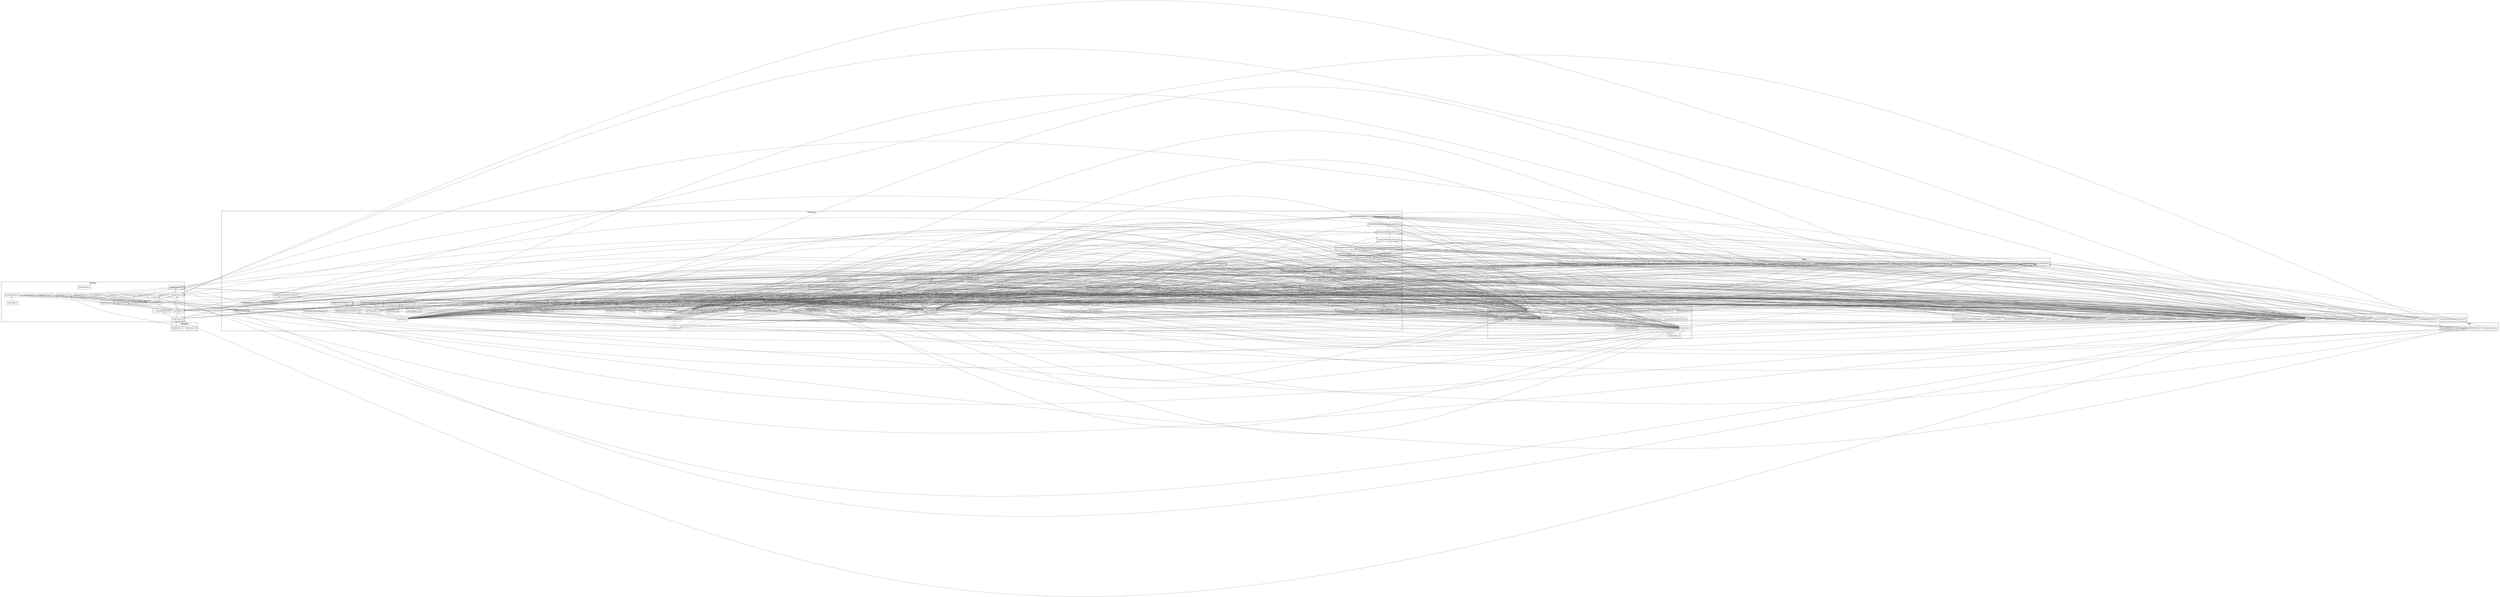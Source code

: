 digraph "web" {

ratio = compact;
splines = curved;
fontname = "Inconsolata";

node [colorscheme = ylgnbu4];
edge [colorscheme = dark28, dir = both];

subgraph cluster_BackEnd {
label="BackEnd"
"singlefile/route.ts" [shape = record];
"[...nextauth]/route.tsx" [shape = record];
"health/route.ts" [shape = record];
"[trpc]/route.ts" [shape = record];
"[listId]/route.ts" [shape = record];
"server/auth.ts" [shape = record];
"utils/pagination.ts" [shape = record];
"api/client.ts" [shape = record];
"[assetId]/route.ts" [shape = record];
"[highlightId]/route.ts" [shape = record];
"utils/handler.ts" [shape = record];
"lists/route.ts" [shape = record];
"bookmarks/route.ts" [shape = record];
"highlights/route.ts" [shape = record];
"utils/types.ts" [shape = record];
"[bookmarkId]/route.ts" [shape = record];
"tags/route.ts" [shape = record];
"assets/route.ts" [shape = record];
"[tagId]/route.ts" [shape = record];
"export/route.tsx" [shape = record];
"search/route.ts" [shape = record];
}
subgraph cluster_Pages {
label="Pages"
"favourites/page.tsx" [shape = record];
"[feedId]/page.tsx" [shape = record];
"app/page.tsx" [shape = record];
"webhooks/page.tsx" [shape = record];
"[bookmarkId]/page.tsx" [shape = record];
"broken-links/page.tsx" [shape = record];
"tags/page.tsx" [shape = record];
"[tagId]/page.tsx" [shape = record];
"signin/page.tsx" [shape = record];
"ai/page.tsx" [shape = record];
"admin/page.tsx" [shape = record];
"cleanups/page.tsx" [shape = record];
"app/layout.tsx" [shape = record];
"settings/layout.tsx" [shape = record];
"dashboard/layout.tsx" [shape = record];
"bookmarks/page.tsx" [shape = record];
"lists/page.tsx" [shape = record];
"import/page.tsx" [shape = record];
"overview/page.tsx" [shape = record];
"api-keys/page.tsx" [shape = record];
"archive/page.tsx" [shape = record];
"info/page.tsx" [shape = record];
"highlights/page.tsx" [shape = record];
"settings/page.tsx" [shape = record];
"admin/layout.tsx" [shape = record];
"[listId]/page.tsx" [shape = record];
"assets/page.tsx" [shape = record];
"search/page.tsx" [shape = record];
"users/page.tsx" [shape = record];
"feeds/page.tsx" [shape = record];
}
subgraph cluster_Components {
label="Components"
"ui/tabs.tsx" [shape = record];
"preview/LinkContentSection.tsx" [shape = record];
"ui/copy-button.tsx" [shape = record];
"ui/alert.tsx" [shape = record];
"ui/tooltip.tsx" [shape = record];
"tags/MergeTagModal.tsx" [shape = record];
"sidebar/SidebarLayout.tsx" [shape = record];
"ui/back-button.tsx" [shape = record];
"bookmarks/icons.tsx" [shape = record];
"tags/MultiTagSelector.tsx" [shape = record];
"admin/AddUserDialog.tsx" [shape = record];
"ui/action-button.tsx" [shape = record];
"dashboard/SortOrderToggle.tsx" [shape = record];
"markdown/markdown-readonly.tsx" [shape = record];
"sidebar/AllLists.tsx" [shape = record];
"settings/ApiKeySettings.tsx" [shape = record];
"bookmarks/BookmarksGrid.tsx" [shape = record];
"components/theme-provider.tsx" [shape = record];
"lists/EditListModal.tsx" [shape = record];
"lists/DeleteListConfirmationDialog.tsx" [shape = record];
"ui/toast.tsx" [shape = record];
"tags/EditableTagName.tsx" [shape = record];
"ui/select.tsx" [shape = record];
"bookmarks/TextCard.tsx" [shape = record];
"settings/UserOptions.tsx" [shape = record];
"ui/collapsible.tsx" [shape = record];
"bookmarks/BookmarkedTextEditor.tsx" [shape = record];
"bookmarks/TagList.tsx" [shape = record];
"preview/BookmarkPreview.tsx" [shape = record];
"dashboard/UploadDropzone.tsx" [shape = record];
"settings/ImportExport.tsx" [shape = record];
"ui/dialog.tsx" [shape = record];
"settings/DeleteApiKey.tsx" [shape = record];
"search/SearchInput.tsx" [shape = record];
"ui/spinner.tsx" [shape = record];
"tags/TagOptions.tsx" [shape = record];
"bookmarks/BookmarkCard.tsx" [shape = record];
"highlights/AllHighlights.tsx" [shape = record];
"ui/dropdown-menu.tsx" [shape = record];
"ui/label.tsx" [shape = record];
"utils/BookmarkAlreadyExistsToast.tsx" [shape = record];
"admin/ResetPasswordDialog.tsx" [shape = record];
"settings/ChangePassword.tsx" [shape = record];
"bookmarks/UpdatableBookmarksGrid.tsx" [shape = record];
"tags/TagPill.tsx" [shape = record];
"bookmarks/EditorCard.tsx" [shape = record];
"header/ProfileOptions.tsx" [shape = record];
"bookmarks/LinkCard.tsx" [shape = record];
"ui/form.tsx" [shape = record];
"action-buttons/ArchiveBookmarkButton.tsx" [shape = record];
"ui/skeleton.tsx" [shape = record];
"dashboard/GlobalActions.tsx" [shape = record];
"ui/textarea.tsx" [shape = record];
"ui/toaster.tsx" [shape = record];
"ui/use-toast.ts" [shape = record];
"bookmarks/DeleteBookmarkConfirmationDialog.tsx" [shape = record];
"lists/ListHeader.tsx" [shape = record];
"bookmarks/TagModal.tsx" [shape = record];
"ui/button.tsx" [shape = record];
"preview/EditableTitle.tsx" [shape = record];
"dashboard/ChangeLayout.tsx" [shape = record];
"bookmarks/Bookmarks.tsx" [shape = record];
"bookmarks/ManageListsModal.tsx" [shape = record];
"settings/WebhookSettings.tsx" [shape = record];
"highlights/HighlightCard.tsx" [shape = record];
"bookmarks/BulkTagModal.tsx" [shape = record];
"sidebar/TSidebarItem.ts" [shape = record];
"preview/highlights.ts" [shape = record];
"bookmarks/BookmarkOptions.tsx" [shape = record];
"ui/input.tsx" [shape = record];
"preview/AssetContentSection.tsx" [shape = record];
"tags/AllTagsView.tsx" [shape = record];
"signin/CredentialsForm.tsx" [shape = record];
"signin/SignInProviderButton.tsx" [shape = record];
"admin/ServerStats.tsx" [shape = record];
"sidebar/Sidebar.tsx" [shape = record];
"admin/ChangeRoleDialog.tsx" [shape = record];
"sidebar/ModileSidebarItem.tsx" [shape = record];
"sidebar/MobileSidebar.tsx" [shape = record];
"plugins/toolbar-plugin.tsx" [shape = record];
"bookmarks/AssetCard.tsx" [shape = record];
"bookmarks/BookmarkActionBar.tsx" [shape = record];
"ui/table.tsx" [shape = record];
"lists/AllListsView.tsx" [shape = record];
"bookmarks/TagsEditor.tsx" [shape = record];
"ui/switch.tsx" [shape = record];
"settings/WebhookEventSelector.tsx" [shape = record];
"ui/popover.tsx" [shape = record];
"preview/ActionBar.tsx" [shape = record];
"preview/NoteEditor.tsx" [shape = record];
"tags/TagSelector.tsx" [shape = record];
"ui/info-tooltip.tsx" [shape = record];
"lists/BookmarkListSelector.tsx" [shape = record];
"ui/progress.tsx" [shape = record];
"dashboard/EditableText.tsx" [shape = record];
"settings/UserDetails.tsx" [shape = record];
"tags/DeleteTagConfirmationDialog.tsx" [shape = record];
"dashboard/BulkBookmarksAction.tsx" [shape = record];
"settings/FeedSettings.tsx" [shape = record];
"markdown/theme.ts" [shape = record];
"preview/BookmarkHtmlHighlighter.tsx" [shape = record];
"lists/CollapsibleBookmarkLists.tsx" [shape = record];
"ui/toggle.tsx" [shape = record];
"ui/scroll-area.tsx" [shape = record];
"bookmarks/BookmarkTagsEditor.tsx" [shape = record];
"cleanups/TagDuplicationDetention.tsx" [shape = record];
"preview/TextContentSection.tsx" [shape = record];
"preview/HighlightsBox.tsx" [shape = record];
"utils/ValidAccountCheck.tsx" [shape = record];
"lists/ListOptions.tsx" [shape = record];
"bookmarks/BulkManageListsModal.tsx" [shape = record];
"ui/action-confirming-dialog.tsx" [shape = record];
"markdown/markdown-editor.tsx" [shape = record];
"settings/AddApiKey.tsx" [shape = record];
"admin/UserList.tsx" [shape = record];
"signin/SignInForm.tsx" [shape = record];
"header/Header.tsx" [shape = record];
"bookmarks/BookmarkMarkdownComponent.tsx" [shape = record];
"bookmarks/FooterLinkURL.tsx" [shape = record];
"admin/AdminNotices.tsx" [shape = record];
"search/QueryExplainerTooltip.tsx" [shape = record];
"settings/AISettings.tsx" [shape = record];
"ui/card.tsx" [shape = record];
"ui/multiple-choice-dialog.tsx" [shape = record];
"ui/badge.tsx" [shape = record];
"preview/AttachmentBox.tsx" [shape = record];
"bookmarks/SummarizeBookmarkArea.tsx" [shape = record];
"ui/separator.tsx" [shape = record];
"components/DemoModeBanner.tsx" [shape = record];
"components/HoarderIcon.tsx" [shape = record];
"ui/command.tsx" [shape = record];
"ui/full-page-spinner.tsx" [shape = record];
"sidebar/SidebarItem.tsx" [shape = record];
"admin/AdminCard.tsx" [shape = record];
"bookmarks/BookmarkLayoutAdaptingCard.tsx" [shape = record];
"tags/BulkTagAction.tsx" [shape = record];
"ui/file-picker-button.tsx" [shape = record];
}
subgraph cluster_Database {
label="Database"
"db/drizzle.ts" [shape = record];
"db/schema.ts" [shape = record];
}
subgraph cluster_AppShared {
label="AppShared"
"hooks/tags.ts" [shape = record];
"types/prompts.ts" [shape = record];
"shared/langs.ts" [shape = record];
"types/bookmarks.ts" [shape = record];
"shared/config.ts" [shape = record];
"types/feeds.ts" [shape = record];
"utils/bookmarkUtils.ts" [shape = record];
"hooks/lists.ts" [shape = record];
"types/admin.ts" [shape = record];
"types/pagination.ts" [shape = record];
"utils/assetUtils.ts" [shape = record];
"types/lists.ts" [shape = record];
"shared/assetdb.ts" [shape = record];
"hooks/highlights.ts" [shape = record];
"types/uploads.ts" [shape = record];
"types/tags.ts" [shape = record];
"hooks/bookmarks.ts" [shape = record];
"shared/searchQueryParser.ts" [shape = record];
"types/users.ts" [shape = record];
"hooks/bookmark-list-context.tsx" [shape = record];
"shared/concurrency.ts" [shape = record];
"hooks/assets.ts" [shape = record];
"hooks/bookmark-grid-context.tsx" [shape = record];
"utils/listUtils.ts" [shape = record];
"types/webhooks.ts" [shape = record];
"shared-react/trpc.ts" [shape = record];
"shared/prompts.ts" [shape = record];
"types/highlights.ts" [shape = record];
"types/search.ts" [shape = record];
}
subgraph cluster_WebLib {
label="WebLib"
"userLocalSettings/types.ts" [shape = record];
"i18n/client.ts" [shape = record];
"hooks/relative-time.ts" [shape = record];
"lib/utils.ts" [shape = record];
"hooks/upload-file.ts" [shape = record];
"i18n/settings.ts" [shape = record];
"lib/providers.tsx" [shape = record];
"lib/bulkActions.ts" [shape = record];
"hooks/bookmark-search.ts" [shape = record];
"lib/trpc.tsx" [shape = record];
"lib/bulkTagActions.ts" [shape = record];
"userLocalSettings/bookmarksLayout.tsx" [shape = record];
"lib/importBookmarkParser.ts" [shape = record];
"i18n/server.ts" [shape = record];
"lib/attachments.tsx" [shape = record];
"lib/exportBookmarks.ts" [shape = record];
"lib/clientConfig.tsx" [shape = record];
"store/useSortOrderStore.ts" [shape = record];
"lib/drag-and-drop.ts" [shape = record];
"userLocalSettings/userLocalSettings.ts" [shape = record];
"i18n/provider.tsx" [shape = record];
}
subgraph cluster_TRPC {
label="TRPC"
"trpc/index.ts" [shape = record];
"routers/_app.ts" [shape = record];
"trpc/auth.ts" [shape = record];
"lib/attachments.ts" [shape = record];
}

"search/QueryExplainerTooltip.tsx" -> "i18n/client.ts" [color = "#595959", style = solid, arrowtail = tee, arrowhead = none, taillabel = "", label = "", headlabel = ""];
"settings/WebhookEventSelector.tsx" -> "ui/popover.tsx" [color = "#595959", style = solid, arrowtail = tee, arrowhead = none, taillabel = "", label = "", headlabel = ""];
"preview/TextContentSection.tsx" -> "bookmarks/BookmarkMarkdownComponent.tsx" [color = "#595959", style = solid, arrowtail = tee, arrowhead = none, taillabel = "", label = "", headlabel = ""];
"settings/ImportExport.tsx" -> "ui/progress.tsx" [color = "#595959", style = solid, arrowtail = tee, arrowhead = none, taillabel = "", label = "", headlabel = ""];
"[tagId]/page.tsx" -> "tags/EditableTagName.tsx" [color = "#595959", style = solid, arrowtail = tee, arrowhead = none, taillabel = "", label = "", headlabel = ""];
"lib/providers.tsx" -> "userLocalSettings/types.ts" [color = "#595959", style = solid, arrowtail = tee, arrowhead = none, taillabel = "", label = "", headlabel = ""];
"settings/WebhookSettings.tsx" -> "ui/action-button.tsx" [color = "#595959", style = solid, arrowtail = tee, arrowhead = none, taillabel = "", label = "", headlabel = ""];
"admin/AddUserDialog.tsx" -> "ui/button.tsx" [color = "#595959", style = solid, arrowtail = tee, arrowhead = none, taillabel = "", label = "", headlabel = ""];
"sidebar/SidebarLayout.tsx" -> "ui/separator.tsx" [color = "#595959", style = solid, arrowtail = tee, arrowhead = none, taillabel = "", label = "", headlabel = ""];
"preview/AttachmentBox.tsx" -> "hooks/upload-file.ts" [color = "#595959", style = solid, arrowtail = tee, arrowhead = none, taillabel = "", label = "", headlabel = ""];
"cleanups/TagDuplicationDetention.tsx" -> "ui/collapsible.tsx" [color = "#595959", style = solid, arrowtail = tee, arrowhead = none, taillabel = "", label = "", headlabel = ""];
"settings/FeedSettings.tsx" -> "ui/input.tsx" [color = "#595959", style = solid, arrowtail = tee, arrowhead = none, taillabel = "", label = "", headlabel = ""];
"lists/EditListModal.tsx" -> "ui/select.tsx" [color = "#595959", style = solid, arrowtail = tee, arrowhead = none, taillabel = "", label = "", headlabel = ""];
"singlefile/route.ts" -> "assets/route.ts" [color = "#595959", style = solid, arrowtail = tee, arrowhead = none, taillabel = "", label = "", headlabel = ""];
"ui/textarea.tsx" -> "lib/utils.ts" [color = "#595959", style = solid, arrowtail = tee, arrowhead = none, taillabel = "", label = "", headlabel = ""];
"highlights/route.ts" -> "utils/handler.ts" [color = "#595959", style = solid, arrowtail = tee, arrowhead = none, taillabel = "", label = "", headlabel = ""];
"lists/ListHeader.tsx" -> "search/QueryExplainerTooltip.tsx" [color = "#595959", style = solid, arrowtail = tee, arrowhead = none, taillabel = "", label = "", headlabel = ""];
"bookmarks/BulkTagModal.tsx" -> "ui/use-toast.ts" [color = "#595959", style = solid, arrowtail = tee, arrowhead = none, taillabel = "", label = "", headlabel = ""];
"admin/ChangeRoleDialog.tsx" -> "ui/use-toast.ts" [color = "#595959", style = solid, arrowtail = tee, arrowhead = none, taillabel = "", label = "", headlabel = ""];
"signin/page.tsx" -> "components/HoarderIcon.tsx" [color = "#595959", style = solid, arrowtail = tee, arrowhead = none, taillabel = "", label = "", headlabel = ""];
"hooks/bookmark-search.ts" -> "shared/searchQueryParser.ts" [color = "#595959", style = solid, arrowtail = tee, arrowhead = none, taillabel = "", label = "", headlabel = ""];
"[tagId]/page.tsx" -> "tags/TagOptions.tsx" [color = "#595959", style = solid, arrowtail = tee, arrowhead = none, taillabel = "", label = "", headlabel = ""];
"markdown/markdown-editor.tsx" -> "markdown/theme.ts" [color = "#595959", style = solid, arrowtail = tee, arrowhead = none, taillabel = "", label = "", headlabel = ""];
"preview/HighlightsBox.tsx" -> "ui/collapsible.tsx" [color = "#595959", style = solid, arrowtail = tee, arrowhead = none, taillabel = "", label = "", headlabel = ""];
"lists/EditListModal.tsx" -> "ui/form.tsx" [color = "#595959", style = solid, arrowtail = tee, arrowhead = none, taillabel = "", label = "", headlabel = ""];
"tags/BulkTagAction.tsx" -> "ui/toggle.tsx" [color = "#595959", style = solid, arrowtail = tee, arrowhead = none, taillabel = "", label = "", headlabel = ""];
"preview/AttachmentBox.tsx" -> "lib/attachments.ts" [color = "#595959", style = solid, arrowtail = tee, arrowhead = none, taillabel = "", label = "", headlabel = ""];
"sidebar/SidebarLayout.tsx" -> "utils/ValidAccountCheck.tsx" [color = "#595959", style = solid, arrowtail = tee, arrowhead = none, taillabel = "", label = "", headlabel = ""];
"ui/command.tsx" -> "lib/utils.ts" [color = "#595959", style = solid, arrowtail = tee, arrowhead = none, taillabel = "", label = "", headlabel = ""];
"admin/AdminNotices.tsx" -> "ui/badge.tsx" [color = "#595959", style = solid, arrowtail = tee, arrowhead = none, taillabel = "", label = "", headlabel = ""];
"bookmarks/BookmarkMarkdownComponent.tsx" -> "ui/use-toast.ts" [color = "#595959", style = solid, arrowtail = tee, arrowhead = none, taillabel = "", label = "", headlabel = ""];
"i18n/server.ts" -> "i18n/settings.ts" [color = "#595959", style = solid, arrowtail = tee, arrowhead = none, taillabel = "", label = "", headlabel = ""];
"ui/skeleton.tsx" -> "lib/utils.ts" [color = "#595959", style = solid, arrowtail = tee, arrowhead = none, taillabel = "", label = "", headlabel = ""];
"bookmarks/TagsEditor.tsx" -> "types/tags.ts" [color = "#595959", style = solid, arrowtail = tee, arrowhead = none, taillabel = "", label = "", headlabel = ""];
"tags/BulkTagAction.tsx" -> "ui/action-button.tsx" [color = "#595959", style = solid, arrowtail = tee, arrowhead = none, taillabel = "", label = "", headlabel = ""];
"bookmarks/TagModal.tsx" -> "ui/button.tsx" [color = "#595959", style = solid, arrowtail = tee, arrowhead = none, taillabel = "", label = "", headlabel = ""];
"[listId]/page.tsx" -> "hooks/bookmark-list-context.tsx" [color = "#595959", style = solid, arrowtail = tee, arrowhead = none, taillabel = "", label = "", headlabel = ""];
"bookmarks/AssetCard.tsx" -> "types/bookmarks.ts" [color = "#595959", style = solid, arrowtail = tee, arrowhead = none, taillabel = "", label = "", headlabel = ""];
"tags/AllTagsView.tsx" -> "ui/use-toast.ts" [color = "#595959", style = solid, arrowtail = tee, arrowhead = none, taillabel = "", label = "", headlabel = ""];
"bookmarks/LinkCard.tsx" -> "bookmarks/BookmarkLayoutAdaptingCard.tsx" [color = "#595959", style = solid, arrowtail = tee, arrowhead = none, taillabel = "", label = "", headlabel = ""];
"settings/FeedSettings.tsx" -> "types/feeds.ts" [color = "#595959", style = solid, arrowtail = tee, arrowhead = none, taillabel = "", label = "", headlabel = ""];
"header/ProfileOptions.tsx" -> "ui/button.tsx" [color = "#595959", style = solid, arrowtail = tee, arrowhead = none, taillabel = "", label = "", headlabel = ""];
"dashboard/BulkBookmarksAction.tsx" -> "ui/action-button.tsx" [color = "#595959", style = solid, arrowtail = tee, arrowhead = none, taillabel = "", label = "", headlabel = ""];
"singlefile/route.ts" -> "api/client.ts" [color = "#595959", style = solid, arrowtail = tee, arrowhead = none, taillabel = "", label = "", headlabel = ""];
"admin/ResetPasswordDialog.tsx" -> "ui/dialog.tsx" [color = "#595959", style = solid, arrowtail = tee, arrowhead = none, taillabel = "", label = "", headlabel = ""];
"preview/BookmarkPreview.tsx" -> "preview/TextContentSection.tsx" [color = "#595959", style = solid, arrowtail = tee, arrowhead = none, taillabel = "", label = "", headlabel = ""];
"info/page.tsx" -> "settings/UserDetails.tsx" [color = "#595959", style = solid, arrowtail = tee, arrowhead = none, taillabel = "", label = "", headlabel = ""];
"preview/ActionBar.tsx" -> "ui/button.tsx" [color = "#595959", style = solid, arrowtail = tee, arrowhead = none, taillabel = "", label = "", headlabel = ""];
"lib/importBookmarkParser.ts" -> "lib/exportBookmarks.ts" [color = "#595959", style = solid, arrowtail = tee, arrowhead = none, taillabel = "", label = "", headlabel = ""];
"preview/EditableTitle.tsx" -> "ui/use-toast.ts" [color = "#595959", style = solid, arrowtail = tee, arrowhead = none, taillabel = "", label = "", headlabel = ""];
"bookmarks/BulkTagModal.tsx" -> "shared-react/trpc.ts" [color = "#595959", style = solid, arrowtail = tee, arrowhead = none, taillabel = "", label = "", headlabel = ""];
"lists/BookmarkListSelector.tsx" -> "ui/select.tsx" [color = "#595959", style = solid, arrowtail = tee, arrowhead = none, taillabel = "", label = "", headlabel = ""];
"lists/BookmarkListSelector.tsx" -> "hooks/lists.ts" [color = "#595959", style = solid, arrowtail = tee, arrowhead = none, taillabel = "", label = "", headlabel = ""];
"sidebar/SidebarLayout.tsx" -> "header/Header.tsx" [color = "#595959", style = solid, arrowtail = tee, arrowhead = none, taillabel = "", label = "", headlabel = ""];
"settings/AddApiKey.tsx" -> "ui/dialog.tsx" [color = "#595959", style = solid, arrowtail = tee, arrowhead = none, taillabel = "", label = "", headlabel = ""];
"dashboard/GlobalActions.tsx" -> "dashboard/ChangeLayout.tsx" [color = "#595959", style = solid, arrowtail = tee, arrowhead = none, taillabel = "", label = "", headlabel = ""];
"admin/UserList.tsx" -> "ui/table.tsx" [color = "#595959", style = solid, arrowtail = tee, arrowhead = none, taillabel = "", label = "", headlabel = ""];
"settings/UserDetails.tsx" -> "api/client.ts" [color = "#595959", style = solid, arrowtail = tee, arrowhead = none, taillabel = "", label = "", headlabel = ""];
"settings/ChangePassword.tsx" -> "lib/trpc.tsx" [color = "#595959", style = solid, arrowtail = tee, arrowhead = none, taillabel = "", label = "", headlabel = ""];
"bookmarks/TagsEditor.tsx" -> "lib/trpc.tsx" [color = "#595959", style = solid, arrowtail = tee, arrowhead = none, taillabel = "", label = "", headlabel = ""];
"preview/ActionBar.tsx" -> "ui/use-toast.ts" [color = "#595959", style = solid, arrowtail = tee, arrowhead = none, taillabel = "", label = "", headlabel = ""];
"header/ProfileOptions.tsx" -> "components/theme-provider.tsx" [color = "#595959", style = solid, arrowtail = tee, arrowhead = none, taillabel = "", label = "", headlabel = ""];
"assets/route.ts" -> "shared/assetdb.ts" [color = "#595959", style = solid, arrowtail = tee, arrowhead = none, taillabel = "", label = "", headlabel = ""];
"bookmarks/LinkCard.tsx" -> "utils/bookmarkUtils.ts" [color = "#595959", style = solid, arrowtail = tee, arrowhead = none, taillabel = "", label = "", headlabel = ""];
"dashboard/BulkBookmarksAction.tsx" -> "bookmarks/BulkTagModal.tsx" [color = "#595959", style = solid, arrowtail = tee, arrowhead = none, taillabel = "", label = "", headlabel = ""];
"ui/multiple-choice-dialog.tsx" -> "ui/dialog.tsx" [color = "#595959", style = solid, arrowtail = tee, arrowhead = none, taillabel = "", label = "", headlabel = ""];
"[tagId]/route.ts" -> "utils/handler.ts" [color = "#595959", style = solid, arrowtail = tee, arrowhead = none, taillabel = "", label = "", headlabel = ""];
"ui/input.tsx" -> "lib/utils.ts" [color = "#595959", style = solid, arrowtail = tee, arrowhead = none, taillabel = "", label = "", headlabel = ""];
"tags/AllTagsView.tsx" -> "tags/TagPill.tsx" [color = "#595959", style = solid, arrowtail = tee, arrowhead = none, taillabel = "", label = "", headlabel = ""];
"ui/info-tooltip.tsx" -> "ui/tooltip.tsx" [color = "#595959", style = solid, arrowtail = tee, arrowhead = none, taillabel = "", label = "", headlabel = ""];
"settings/DeleteApiKey.tsx" -> "lib/trpc.tsx" [color = "#595959", style = solid, arrowtail = tee, arrowhead = none, taillabel = "", label = "", headlabel = ""];
"bookmarks/BookmarkTagsEditor.tsx" -> "ui/use-toast.ts" [color = "#595959", style = solid, arrowtail = tee, arrowhead = none, taillabel = "", label = "", headlabel = ""];
"signin/page.tsx" -> "signin/SignInForm.tsx" [color = "#595959", style = solid, arrowtail = tee, arrowhead = none, taillabel = "", label = "", headlabel = ""];
"ui/alert.tsx" -> "lib/utils.ts" [color = "#595959", style = solid, arrowtail = tee, arrowhead = none, taillabel = "", label = "", headlabel = ""];
"dashboard/ChangeLayout.tsx" -> "ui/dropdown-menu.tsx" [color = "#595959", style = solid, arrowtail = tee, arrowhead = none, taillabel = "", label = "", headlabel = ""];
"admin/AddUserDialog.tsx" -> "ui/action-button.tsx" [color = "#595959", style = solid, arrowtail = tee, arrowhead = none, taillabel = "", label = "", headlabel = ""];
"lists/EditListModal.tsx" -> "ui/dialog.tsx" [color = "#595959", style = solid, arrowtail = tee, arrowhead = none, taillabel = "", label = "", headlabel = ""];
"tags/BulkTagAction.tsx" -> "ui/button.tsx" [color = "#595959", style = solid, arrowtail = tee, arrowhead = none, taillabel = "", label = "", headlabel = ""];
"bookmarks/route.ts" -> "utils/types.ts" [color = "#595959", style = solid, arrowtail = tee, arrowhead = none, taillabel = "", label = "", headlabel = ""];
"preview/BookmarkPreview.tsx" -> "hooks/relative-time.ts" [color = "#595959", style = solid, arrowtail = tee, arrowhead = none, taillabel = "", label = "", headlabel = ""];
"dashboard/UploadDropzone.tsx" -> "ui/use-toast.ts" [color = "#595959", style = solid, arrowtail = tee, arrowhead = none, taillabel = "", label = "", headlabel = ""];
"ui/action-button.tsx" -> "ui/spinner.tsx" [color = "#595959", style = solid, arrowtail = tee, arrowhead = none, taillabel = "", label = "", headlabel = ""];
"userLocalSettings/userLocalSettings.ts" -> "userLocalSettings/types.ts" [color = "#595959", style = solid, arrowtail = tee, arrowhead = none, taillabel = "", label = "", headlabel = ""];
"utils/pagination.ts" -> "types/bookmarks.ts" [color = "#595959", style = solid, arrowtail = tee, arrowhead = none, taillabel = "", label = "", headlabel = ""];
"settings/AISettings.tsx" -> "ui/form.tsx" [color = "#595959", style = solid, arrowtail = tee, arrowhead = none, taillabel = "", label = "", headlabel = ""];
"dashboard/BulkBookmarksAction.tsx" -> "ui/action-confirming-dialog.tsx" [color = "#595959", style = solid, arrowtail = tee, arrowhead = none, taillabel = "", label = "", headlabel = ""];
"settings/WebhookSettings.tsx" -> "ui/table.tsx" [color = "#595959", style = solid, arrowtail = tee, arrowhead = none, taillabel = "", label = "", headlabel = ""];
"bookmarks/BulkManageListsModal.tsx" -> "ui/use-toast.ts" [color = "#595959", style = solid, arrowtail = tee, arrowhead = none, taillabel = "", label = "", headlabel = ""];
"tags/BulkTagAction.tsx" -> "shared/concurrency.ts" [color = "#595959", style = solid, arrowtail = tee, arrowhead = none, taillabel = "", label = "", headlabel = ""];
"settings/ImportExport.tsx" -> "hooks/bookmarks.ts" [color = "#595959", style = solid, arrowtail = tee, arrowhead = none, taillabel = "", label = "", headlabel = ""];
"settings/UserOptions.tsx" -> "userLocalSettings/userLocalSettings.ts" [color = "#595959", style = solid, arrowtail = tee, arrowhead = none, taillabel = "", label = "", headlabel = ""];
"preview/BookmarkPreview.tsx" -> "preview/AssetContentSection.tsx" [color = "#595959", style = solid, arrowtail = tee, arrowhead = none, taillabel = "", label = "", headlabel = ""];
"lists/EditListModal.tsx" -> "ui/action-button.tsx" [color = "#595959", style = solid, arrowtail = tee, arrowhead = none, taillabel = "", label = "", headlabel = ""];
"preview/AttachmentBox.tsx" -> "utils/assetUtils.ts" [color = "#595959", style = solid, arrowtail = tee, arrowhead = none, taillabel = "", label = "", headlabel = ""];
"preview/HighlightsBox.tsx" -> "highlights/HighlightCard.tsx" [color = "#595959", style = solid, arrowtail = tee, arrowhead = none, taillabel = "", label = "", headlabel = ""];
"bookmarks/BulkTagModal.tsx" -> "types/bookmarks.ts" [color = "#595959", style = solid, arrowtail = tee, arrowhead = none, taillabel = "", label = "", headlabel = ""];
"preview/BookmarkHtmlHighlighter.tsx" -> "ui/button.tsx" [color = "#595959", style = solid, arrowtail = tee, arrowhead = none, taillabel = "", label = "", headlabel = ""];
"app/layout.tsx" -> "shared/config.ts" [color = "#595959", style = solid, arrowtail = tee, arrowhead = none, taillabel = "", label = "", headlabel = ""];
"preview/BookmarkPreview.tsx" -> "bookmarks/BookmarkTagsEditor.tsx" [color = "#595959", style = solid, arrowtail = tee, arrowhead = none, taillabel = "", label = "", headlabel = ""];
"highlights/HighlightCard.tsx" -> "ui/action-button.tsx" [color = "#595959", style = solid, arrowtail = tee, arrowhead = none, taillabel = "", label = "", headlabel = ""];
"server/auth.ts" -> "db/schema.ts" [color = "#595959", style = solid, arrowtail = tee, arrowhead = none, taillabel = "", label = "", headlabel = ""];
"admin/ChangeRoleDialog.tsx" -> "ui/form.tsx" [color = "#595959", style = solid, arrowtail = tee, arrowhead = none, taillabel = "", label = "", headlabel = ""];
"action-buttons/ArchiveBookmarkButton.tsx" -> "hooks/bookmarks.ts" [color = "#595959", style = solid, arrowtail = tee, arrowhead = none, taillabel = "", label = "", headlabel = ""];
"lists/CollapsibleBookmarkLists.tsx" -> "types/lists.ts" [color = "#595959", style = solid, arrowtail = tee, arrowhead = none, taillabel = "", label = "", headlabel = ""];
"settings/ImportExport.tsx" -> "hooks/lists.ts" [color = "#595959", style = solid, arrowtail = tee, arrowhead = none, taillabel = "", label = "", headlabel = ""];
"admin/UserList.tsx" -> "admin/ResetPasswordDialog.tsx" [color = "#595959", style = solid, arrowtail = tee, arrowhead = none, taillabel = "", label = "", headlabel = ""];
"utils/handler.ts" -> "trpc/index.ts" [color = "#595959", style = solid, arrowtail = tee, arrowhead = none, taillabel = "", label = "", headlabel = ""];
"bookmarks/EditorCard.tsx" -> "ui/separator.tsx" [color = "#595959", style = solid, arrowtail = tee, arrowhead = none, taillabel = "", label = "", headlabel = ""];
"bookmarks/BookmarkLayoutAdaptingCard.tsx" -> "bookmarks/BookmarkActionBar.tsx" [color = "#595959", style = solid, arrowtail = tee, arrowhead = none, taillabel = "", label = "", headlabel = ""];
"bookmarks/BookmarkOptions.tsx" -> "types/bookmarks.ts" [color = "#595959", style = solid, arrowtail = tee, arrowhead = none, taillabel = "", label = "", headlabel = ""];
"lists/EditListModal.tsx" -> "lists/BookmarkListSelector.tsx" [color = "#595959", style = solid, arrowtail = tee, arrowhead = none, taillabel = "", label = "", headlabel = ""];
"lists/AllListsView.tsx" -> "ui/collapsible.tsx" [color = "#595959", style = solid, arrowtail = tee, arrowhead = none, taillabel = "", label = "", headlabel = ""];
"preview/AttachmentBox.tsx" -> "ui/use-toast.ts" [color = "#595959", style = solid, arrowtail = tee, arrowhead = none, taillabel = "", label = "", headlabel = ""];
"webhooks/page.tsx" -> "settings/WebhookSettings.tsx" [color = "#595959", style = solid, arrowtail = tee, arrowhead = none, taillabel = "", label = "", headlabel = ""];
"app/layout.tsx" -> "server/auth.ts" [color = "#595959", style = solid, arrowtail = tee, arrowhead = none, taillabel = "", label = "", headlabel = ""];
"settings/WebhookEventSelector.tsx" -> "ui/command.tsx" [color = "#595959", style = solid, arrowtail = tee, arrowhead = none, taillabel = "", label = "", headlabel = ""];
"bookmarks/UpdatableBookmarksGrid.tsx" -> "hooks/bookmark-grid-context.tsx" [color = "#595959", style = solid, arrowtail = tee, arrowhead = none, taillabel = "", label = "", headlabel = ""];
"header/ProfileOptions.tsx" -> "i18n/client.ts" [color = "#595959", style = solid, arrowtail = tee, arrowhead = none, taillabel = "", label = "", headlabel = ""];
"settings/WebhookSettings.tsx" -> "i18n/client.ts" [color = "#595959", style = solid, arrowtail = tee, arrowhead = none, taillabel = "", label = "", headlabel = ""];
"tags/EditableTagName.tsx" -> "dashboard/EditableText.tsx" [color = "#595959", style = solid, arrowtail = tee, arrowhead = none, taillabel = "", label = "", headlabel = ""];
"bookmarks/BulkManageListsModal.tsx" -> "ui/dialog.tsx" [color = "#595959", style = solid, arrowtail = tee, arrowhead = none, taillabel = "", label = "", headlabel = ""];
"bookmarks/EditorCard.tsx" -> "dashboard/UploadDropzone.tsx" [color = "#595959", style = solid, arrowtail = tee, arrowhead = none, taillabel = "", label = "", headlabel = ""];
"sidebar/Sidebar.tsx" -> "sidebar/TSidebarItem.ts" [color = "#595959", style = solid, arrowtail = tee, arrowhead = none, taillabel = "", label = "", headlabel = ""];
"settings/UserOptions.tsx" -> "shared/langs.ts" [color = "#595959", style = solid, arrowtail = tee, arrowhead = none, taillabel = "", label = "", headlabel = ""];
"singlefile/route.ts" -> "trpc/index.ts" [color = "#595959", style = solid, arrowtail = tee, arrowhead = none, taillabel = "", label = "", headlabel = ""];
"settings/AddApiKey.tsx" -> "ui/button.tsx" [color = "#595959", style = solid, arrowtail = tee, arrowhead = none, taillabel = "", label = "", headlabel = ""];
"dashboard/GlobalActions.tsx" -> "dashboard/BulkBookmarksAction.tsx" [color = "#595959", style = solid, arrowtail = tee, arrowhead = none, taillabel = "", label = "", headlabel = ""];
"preview/LinkContentSection.tsx" -> "hooks/highlights.ts" [color = "#595959", style = solid, arrowtail = tee, arrowhead = none, taillabel = "", label = "", headlabel = ""];
"sidebar/Sidebar.tsx" -> "sidebar/SidebarItem.tsx" [color = "#595959", style = solid, arrowtail = tee, arrowhead = none, taillabel = "", label = "", headlabel = ""];
"admin/ServerStats.tsx" -> "i18n/client.ts" [color = "#595959", style = solid, arrowtail = tee, arrowhead = none, taillabel = "", label = "", headlabel = ""];
"tags/AllTagsView.tsx" -> "lib/trpc.tsx" [color = "#595959", style = solid, arrowtail = tee, arrowhead = none, taillabel = "", label = "", headlabel = ""];
"bookmarks/BookmarkedTextEditor.tsx" -> "bookmarks/BookmarkMarkdownComponent.tsx" [color = "#595959", style = solid, arrowtail = tee, arrowhead = none, taillabel = "", label = "", headlabel = ""];
"bookmarks/ManageListsModal.tsx" -> "lists/BookmarkListSelector.tsx" [color = "#595959", style = solid, arrowtail = tee, arrowhead = none, taillabel = "", label = "", headlabel = ""];
"[assetId]/route.ts" -> "db/schema.ts" [color = "#595959", style = solid, arrowtail = tee, arrowhead = none, taillabel = "", label = "", headlabel = ""];
"settings/AISettings.tsx" -> "ui/use-toast.ts" [color = "#595959", style = solid, arrowtail = tee, arrowhead = none, taillabel = "", label = "", headlabel = ""];
"admin/ServerStats.tsx" -> "ui/spinner.tsx" [color = "#595959", style = solid, arrowtail = tee, arrowhead = none, taillabel = "", label = "", headlabel = ""];
"userLocalSettings/bookmarksLayout.tsx" -> "i18n/settings.ts" [color = "#595959", style = solid, arrowtail = tee, arrowhead = none, taillabel = "", label = "", headlabel = ""];
"lists/CollapsibleBookmarkLists.tsx" -> "ui/full-page-spinner.tsx" [color = "#595959", style = solid, arrowtail = tee, arrowhead = none, taillabel = "", label = "", headlabel = ""];
"tags/TagOptions.tsx" -> "ui/dropdown-menu.tsx" [color = "#595959", style = solid, arrowtail = tee, arrowhead = none, taillabel = "", label = "", headlabel = ""];
"ui/dropdown-menu.tsx" -> "lib/utils.ts" [color = "#595959", style = solid, arrowtail = tee, arrowhead = none, taillabel = "", label = "", headlabel = ""];
"bookmarks/BookmarkCard.tsx" -> "bookmarks/TextCard.tsx" [color = "#595959", style = solid, arrowtail = tee, arrowhead = none, taillabel = "", label = "", headlabel = ""];
"bookmarks/BookmarkTagsEditor.tsx" -> "types/bookmarks.ts" [color = "#595959", style = solid, arrowtail = tee, arrowhead = none, taillabel = "", label = "", headlabel = ""];
"cleanups/TagDuplicationDetention.tsx" -> "ui/use-toast.ts" [color = "#595959", style = solid, arrowtail = tee, arrowhead = none, taillabel = "", label = "", headlabel = ""];
"assets/route.ts" -> "trpc/index.ts" [color = "#595959", style = solid, arrowtail = tee, arrowhead = none, taillabel = "", label = "", headlabel = ""];
"bookmarks/EditorCard.tsx" -> "lib/clientConfig.tsx" [color = "#595959", style = solid, arrowtail = tee, arrowhead = none, taillabel = "", label = "", headlabel = ""];
"bookmarks/BookmarkMarkdownComponent.tsx" -> "hooks/bookmarks.ts" [color = "#595959", style = solid, arrowtail = tee, arrowhead = none, taillabel = "", label = "", headlabel = ""];
"settings/WebhookSettings.tsx" -> "ui/action-confirming-dialog.tsx" [color = "#595959", style = solid, arrowtail = tee, arrowhead = none, taillabel = "", label = "", headlabel = ""];
"tags/AllTagsView.tsx" -> "tags/MultiTagSelector.tsx" [color = "#595959", style = solid, arrowtail = tee, arrowhead = none, taillabel = "", label = "", headlabel = ""];
"preview/NoteEditor.tsx" -> "ui/textarea.tsx" [color = "#595959", style = solid, arrowtail = tee, arrowhead = none, taillabel = "", label = "", headlabel = ""];
"bookmarks/BookmarkActionBar.tsx" -> "types/bookmarks.ts" [color = "#595959", style = solid, arrowtail = tee, arrowhead = none, taillabel = "", label = "", headlabel = ""];
"bookmarks/ManageListsModal.tsx" -> "hooks/lists.ts" [color = "#595959", style = solid, arrowtail = tee, arrowhead = none, taillabel = "", label = "", headlabel = ""];
"preview/NoteEditor.tsx" -> "ui/use-toast.ts" [color = "#595959", style = solid, arrowtail = tee, arrowhead = none, taillabel = "", label = "", headlabel = ""];
"admin/ChangeRoleDialog.tsx" -> "ui/select.tsx" [color = "#595959", style = solid, arrowtail = tee, arrowhead = none, taillabel = "", label = "", headlabel = ""];
"bookmarks/Bookmarks.tsx" -> "ui/separator.tsx" [color = "#595959", style = solid, arrowtail = tee, arrowhead = none, taillabel = "", label = "", headlabel = ""];
"bookmarks/ManageListsModal.tsx" -> "ui/action-button.tsx" [color = "#595959", style = solid, arrowtail = tee, arrowhead = none, taillabel = "", label = "", headlabel = ""];
"lib/providers.tsx" -> "lib/clientConfig.tsx" [color = "#595959", style = solid, arrowtail = tee, arrowhead = none, taillabel = "", label = "", headlabel = ""];
"cleanups/TagDuplicationDetention.tsx" -> "ui/action-confirming-dialog.tsx" [color = "#595959", style = solid, arrowtail = tee, arrowhead = none, taillabel = "", label = "", headlabel = ""];
"tags/MergeTagModal.tsx" -> "ui/action-button.tsx" [color = "#595959", style = solid, arrowtail = tee, arrowhead = none, taillabel = "", label = "", headlabel = ""];
"bookmarks/LinkCard.tsx" -> "bookmarks/FooterLinkURL.tsx" [color = "#595959", style = solid, arrowtail = tee, arrowhead = none, taillabel = "", label = "", headlabel = ""];
"assets/page.tsx" -> "lib/attachments.ts" [color = "#595959", style = solid, arrowtail = tee, arrowhead = none, taillabel = "", label = "", headlabel = ""];
"bookmarks/ManageListsModal.tsx" -> "ui/form.tsx" [color = "#595959", style = solid, arrowtail = tee, arrowhead = none, taillabel = "", label = "", headlabel = ""];
"bookmarks/BookmarkLayoutAdaptingCard.tsx" -> "bookmarks/TagList.tsx" [color = "#595959", style = solid, arrowtail = tee, arrowhead = none, taillabel = "", label = "", headlabel = ""];
"preview/BookmarkPreview.tsx" -> "preview/LinkContentSection.tsx" [color = "#595959", style = solid, arrowtail = tee, arrowhead = none, taillabel = "", label = "", headlabel = ""];
"lists/ListOptions.tsx" -> "lists/EditListModal.tsx" [color = "#595959", style = solid, arrowtail = tee, arrowhead = none, taillabel = "", label = "", headlabel = ""];
"settings/ImportExport.tsx" -> "i18n/client.ts" [color = "#595959", style = solid, arrowtail = tee, arrowhead = none, taillabel = "", label = "", headlabel = ""];
"bookmarks/BookmarksGrid.tsx" -> "bookmarks/BookmarkCard.tsx" [color = "#595959", style = solid, arrowtail = tee, arrowhead = none, taillabel = "", label = "", headlabel = ""];
"tags/AllTagsView.tsx" -> "ui/button.tsx" [color = "#595959", style = solid, arrowtail = tee, arrowhead = none, taillabel = "", label = "", headlabel = ""];
"dashboard/UploadDropzone.tsx" -> "types/bookmarks.ts" [color = "#595959", style = solid, arrowtail = tee, arrowhead = none, taillabel = "", label = "", headlabel = ""];
"settings/ImportExport.tsx" -> "lib/utils.ts" [color = "#595959", style = solid, arrowtail = tee, arrowhead = none, taillabel = "", label = "", headlabel = ""];
"tags/page.tsx" -> "api/client.ts" [color = "#595959", style = solid, arrowtail = tee, arrowhead = none, taillabel = "", label = "", headlabel = ""];
"bookmarks/ManageListsModal.tsx" -> "lib/trpc.tsx" [color = "#595959", style = solid, arrowtail = tee, arrowhead = none, taillabel = "", label = "", headlabel = ""];
"preview/BookmarkPreview.tsx" -> "utils/bookmarkUtils.ts" [color = "#595959", style = solid, arrowtail = tee, arrowhead = none, taillabel = "", label = "", headlabel = ""];
"bookmarks/BookmarkOptions.tsx" -> "bookmarks/DeleteBookmarkConfirmationDialog.tsx" [color = "#595959", style = solid, arrowtail = tee, arrowhead = none, taillabel = "", label = "", headlabel = ""];
"broken-links/page.tsx" -> "ui/table.tsx" [color = "#595959", style = solid, arrowtail = tee, arrowhead = none, taillabel = "", label = "", headlabel = ""];
"bookmarks/Bookmarks.tsx" -> "api/client.ts" [color = "#595959", style = solid, arrowtail = tee, arrowhead = none, taillabel = "", label = "", headlabel = ""];
"dashboard/EditableText.tsx" -> "ui/action-button.tsx" [color = "#595959", style = solid, arrowtail = tee, arrowhead = none, taillabel = "", label = "", headlabel = ""];
"dashboard/layout.tsx" -> "server/auth.ts" [color = "#595959", style = solid, arrowtail = tee, arrowhead = none, taillabel = "", label = "", headlabel = ""];
"lib/attachments.tsx" -> "types/bookmarks.ts" [color = "#595959", style = solid, arrowtail = tee, arrowhead = none, taillabel = "", label = "", headlabel = ""];
"highlights/AllHighlights.tsx" -> "highlights/HighlightCard.tsx" [color = "#595959", style = solid, arrowtail = tee, arrowhead = none, taillabel = "", label = "", headlabel = ""];
"ui/label.tsx" -> "lib/utils.ts" [color = "#595959", style = solid, arrowtail = tee, arrowhead = none, taillabel = "", label = "", headlabel = ""];
"preview/BookmarkHtmlHighlighter.tsx" -> "ui/popover.tsx" [color = "#595959", style = solid, arrowtail = tee, arrowhead = none, taillabel = "", label = "", headlabel = ""];
"assets/page.tsx" -> "lib/utils.ts" [color = "#595959", style = solid, arrowtail = tee, arrowhead = none, taillabel = "", label = "", headlabel = ""];
"settings/ChangePassword.tsx" -> "i18n/client.ts" [color = "#595959", style = solid, arrowtail = tee, arrowhead = none, taillabel = "", label = "", headlabel = ""];
"ui/toast.tsx" -> "lib/utils.ts" [color = "#595959", style = solid, arrowtail = tee, arrowhead = none, taillabel = "", label = "", headlabel = ""];
"admin/UserList.tsx" -> "admin/AddUserDialog.tsx" [color = "#595959", style = solid, arrowtail = tee, arrowhead = none, taillabel = "", label = "", headlabel = ""];
"admin/UserList.tsx" -> "ui/action-button.tsx" [color = "#595959", style = solid, arrowtail = tee, arrowhead = none, taillabel = "", label = "", headlabel = ""];
"bookmarks/ManageListsModal.tsx" -> "ui/button.tsx" [color = "#595959", style = solid, arrowtail = tee, arrowhead = none, taillabel = "", label = "", headlabel = ""];
"preview/NoteEditor.tsx" -> "hooks/bookmarks.ts" [color = "#595959", style = solid, arrowtail = tee, arrowhead = none, taillabel = "", label = "", headlabel = ""];
"tags/MergeTagModal.tsx" -> "ui/use-toast.ts" [color = "#595959", style = solid, arrowtail = tee, arrowhead = none, taillabel = "", label = "", headlabel = ""];
"settings/AISettings.tsx" -> "types/prompts.ts" [color = "#595959", style = solid, arrowtail = tee, arrowhead = none, taillabel = "", label = "", headlabel = ""];
"server/auth.ts" -> "trpc/auth.ts" [color = "#595959", style = solid, arrowtail = tee, arrowhead = none, taillabel = "", label = "", headlabel = ""];
"cleanups/TagDuplicationDetention.tsx" -> "ui/action-button.tsx" [color = "#595959", style = solid, arrowtail = tee, arrowhead = none, taillabel = "", label = "", headlabel = ""];
"utils/handler.ts" -> "api/client.ts" [color = "#595959", style = solid, arrowtail = tee, arrowhead = none, taillabel = "", label = "", headlabel = ""];
"bookmarks/EditorCard.tsx" -> "ui/multiple-choice-dialog.tsx" [color = "#595959", style = solid, arrowtail = tee, arrowhead = none, taillabel = "", label = "", headlabel = ""];
"bookmarks/SummarizeBookmarkArea.tsx" -> "lib/utils.ts" [color = "#595959", style = solid, arrowtail = tee, arrowhead = none, taillabel = "", label = "", headlabel = ""];
"app/page.tsx" -> "server/auth.ts" [color = "#595959", style = solid, arrowtail = tee, arrowhead = none, taillabel = "", label = "", headlabel = ""];
"assets/page.tsx" -> "ui/action-button.tsx" [color = "#595959", style = solid, arrowtail = tee, arrowhead = none, taillabel = "", label = "", headlabel = ""];
"preview/BookmarkPreview.tsx" -> "ui/tooltip.tsx" [color = "#595959", style = solid, arrowtail = tee, arrowhead = none, taillabel = "", label = "", headlabel = ""];
"bookmarks/AssetCard.tsx" -> "bookmarks/FooterLinkURL.tsx" [color = "#595959", style = solid, arrowtail = tee, arrowhead = none, taillabel = "", label = "", headlabel = ""];
"search/QueryExplainerTooltip.tsx" -> "ui/info-tooltip.tsx" [color = "#595959", style = solid, arrowtail = tee, arrowhead = none, taillabel = "", label = "", headlabel = ""];
"lists/CollapsibleBookmarkLists.tsx" -> "ui/collapsible.tsx" [color = "#595959", style = solid, arrowtail = tee, arrowhead = none, taillabel = "", label = "", headlabel = ""];
"ui/info-tooltip.tsx" -> "lib/utils.ts" [color = "#595959", style = solid, arrowtail = tee, arrowhead = none, taillabel = "", label = "", headlabel = ""];
"[listId]/page.tsx" -> "api/client.ts" [color = "#595959", style = solid, arrowtail = tee, arrowhead = none, taillabel = "", label = "", headlabel = ""];
"settings/ImportExport.tsx" -> "ui/button.tsx" [color = "#595959", style = solid, arrowtail = tee, arrowhead = none, taillabel = "", label = "", headlabel = ""];
"lists/page.tsx" -> "lists/AllListsView.tsx" [color = "#595959", style = solid, arrowtail = tee, arrowhead = none, taillabel = "", label = "", headlabel = ""];
"preview/LinkContentSection.tsx" -> "types/bookmarks.ts" [color = "#595959", style = solid, arrowtail = tee, arrowhead = none, taillabel = "", label = "", headlabel = ""];
"settings/FeedSettings.tsx" -> "ui/form.tsx" [color = "#595959", style = solid, arrowtail = tee, arrowhead = none, taillabel = "", label = "", headlabel = ""];
"lists/ListHeader.tsx" -> "shared/searchQueryParser.ts" [color = "#595959", style = solid, arrowtail = tee, arrowhead = none, taillabel = "", label = "", headlabel = ""];
"highlights/page.tsx" -> "ui/separator.tsx" [color = "#595959", style = solid, arrowtail = tee, arrowhead = none, taillabel = "", label = "", headlabel = ""];
"admin/AddUserDialog.tsx" -> "ui/select.tsx" [color = "#595959", style = solid, arrowtail = tee, arrowhead = none, taillabel = "", label = "", headlabel = ""];
"lists/AllListsView.tsx" -> "i18n/client.ts" [color = "#595959", style = solid, arrowtail = tee, arrowhead = none, taillabel = "", label = "", headlabel = ""];
"preview/BookmarkHtmlHighlighter.tsx" -> "types/highlights.ts" [color = "#595959", style = solid, arrowtail = tee, arrowhead = none, taillabel = "", label = "", headlabel = ""];
"ui/progress.tsx" -> "lib/utils.ts" [color = "#595959", style = solid, arrowtail = tee, arrowhead = none, taillabel = "", label = "", headlabel = ""];
"preview/BookmarkHtmlHighlighter.tsx" -> "preview/highlights.ts" [color = "#595959", style = solid, arrowtail = tee, arrowhead = none, taillabel = "", label = "", headlabel = ""];
"bookmarks/BulkTagModal.tsx" -> "shared/concurrency.ts" [color = "#595959", style = solid, arrowtail = tee, arrowhead = none, taillabel = "", label = "", headlabel = ""];
"lists/page.tsx" -> "ui/separator.tsx" [color = "#595959", style = solid, arrowtail = tee, arrowhead = none, taillabel = "", label = "", headlabel = ""];
"preview/AttachmentBox.tsx" -> "ui/action-confirming-dialog.tsx" [color = "#595959", style = solid, arrowtail = tee, arrowhead = none, taillabel = "", label = "", headlabel = ""];
"tags/MultiTagSelector.tsx" -> "lib/bulkTagActions.ts" [color = "#595959", style = solid, arrowtail = tee, arrowhead = none, taillabel = "", label = "", headlabel = ""];
"archive/page.tsx" -> "ui/info-tooltip.tsx" [color = "#595959", style = solid, arrowtail = tee, arrowhead = none, taillabel = "", label = "", headlabel = ""];
"assets/route.ts" -> "utils/handler.ts" [color = "#595959", style = solid, arrowtail = tee, arrowhead = none, taillabel = "", label = "", headlabel = ""];
"cleanups/TagDuplicationDetention.tsx" -> "ui/table.tsx" [color = "#595959", style = solid, arrowtail = tee, arrowhead = none, taillabel = "", label = "", headlabel = ""];
"feeds/page.tsx" -> "settings/FeedSettings.tsx" [color = "#595959", style = solid, arrowtail = tee, arrowhead = none, taillabel = "", label = "", headlabel = ""];
"bookmarks/DeleteBookmarkConfirmationDialog.tsx" -> "ui/action-confirming-dialog.tsx" [color = "#595959", style = solid, arrowtail = tee, arrowhead = none, taillabel = "", label = "", headlabel = ""];
"bookmarks/route.ts" -> "types/bookmarks.ts" [color = "#595959", style = solid, arrowtail = tee, arrowhead = none, taillabel = "", label = "", headlabel = ""];
"tags/MergeTagModal.tsx" -> "hooks/tags.ts" [color = "#595959", style = solid, arrowtail = tee, arrowhead = none, taillabel = "", label = "", headlabel = ""];
"ui/action-confirming-dialog.tsx" -> "ui/dialog.tsx" [color = "#595959", style = solid, arrowtail = tee, arrowhead = none, taillabel = "", label = "", headlabel = ""];
"plugins/toolbar-plugin.tsx" -> "ui/info-tooltip.tsx" [color = "#595959", style = solid, arrowtail = tee, arrowhead = none, taillabel = "", label = "", headlabel = ""];
"settings/WebhookEventSelector.tsx" -> "types/webhooks.ts" [color = "#595959", style = solid, arrowtail = tee, arrowhead = none, taillabel = "", label = "", headlabel = ""];
"settings/AddApiKey.tsx" -> "ui/copy-button.tsx" [color = "#595959", style = solid, arrowtail = tee, arrowhead = none, taillabel = "", label = "", headlabel = ""];
"settings/ApiKeySettings.tsx" -> "settings/AddApiKey.tsx" [color = "#595959", style = solid, arrowtail = tee, arrowhead = none, taillabel = "", label = "", headlabel = ""];
"tags/BulkTagAction.tsx" -> "ui/use-toast.ts" [color = "#595959", style = solid, arrowtail = tee, arrowhead = none, taillabel = "", label = "", headlabel = ""];
"hooks/bookmark-search.ts" -> "store/useSortOrderStore.ts" [color = "#595959", style = solid, arrowtail = tee, arrowhead = none, taillabel = "", label = "", headlabel = ""];
"ui/button.tsx" -> "lib/utils.ts" [color = "#595959", style = solid, arrowtail = tee, arrowhead = none, taillabel = "", label = "", headlabel = ""];
"admin/layout.tsx" -> "admin/AdminCard.tsx" [color = "#595959", style = solid, arrowtail = tee, arrowhead = none, taillabel = "", label = "", headlabel = ""];
"cleanups/TagDuplicationDetention.tsx" -> "hooks/tags.ts" [color = "#595959", style = solid, arrowtail = tee, arrowhead = none, taillabel = "", label = "", headlabel = ""];
"tags/BulkTagAction.tsx" -> "ui/action-confirming-dialog.tsx" [color = "#595959", style = solid, arrowtail = tee, arrowhead = none, taillabel = "", label = "", headlabel = ""];
"preview/AttachmentBox.tsx" -> "ui/file-picker-button.tsx" [color = "#595959", style = solid, arrowtail = tee, arrowhead = none, taillabel = "", label = "", headlabel = ""];
"plugins/toolbar-plugin.tsx" -> "ui/action-button.tsx" [color = "#595959", style = solid, arrowtail = tee, arrowhead = none, taillabel = "", label = "", headlabel = ""];
"bookmarks/BookmarksGrid.tsx" -> "ui/action-button.tsx" [color = "#595959", style = solid, arrowtail = tee, arrowhead = none, taillabel = "", label = "", headlabel = ""];
"api/client.ts" -> "routers/_app.ts" [color = "#595959", style = solid, arrowtail = tee, arrowhead = none, taillabel = "", label = "", headlabel = ""];
"admin/AdminNotices.tsx" -> "admin/AdminCard.tsx" [color = "#595959", style = solid, arrowtail = tee, arrowhead = none, taillabel = "", label = "", headlabel = ""];
"bookmarks/TagModal.tsx" -> "ui/dialog.tsx" [color = "#595959", style = solid, arrowtail = tee, arrowhead = none, taillabel = "", label = "", headlabel = ""];
"lists/CollapsibleBookmarkLists.tsx" -> "utils/listUtils.ts" [color = "#595959", style = solid, arrowtail = tee, arrowhead = none, taillabel = "", label = "", headlabel = ""];
"bookmarks/BookmarkLayoutAdaptingCard.tsx" -> "types/bookmarks.ts" [color = "#595959", style = solid, arrowtail = tee, arrowhead = none, taillabel = "", label = "", headlabel = ""];
"lib/exportBookmarks.ts" -> "types/bookmarks.ts" [color = "#595959", style = solid, arrowtail = tee, arrowhead = none, taillabel = "", label = "", headlabel = ""];
"preview/BookmarkPreview.tsx" -> "ui/separator.tsx" [color = "#595959", style = solid, arrowtail = tee, arrowhead = none, taillabel = "", label = "", headlabel = ""];
"admin/ChangeRoleDialog.tsx" -> "ui/button.tsx" [color = "#595959", style = solid, arrowtail = tee, arrowhead = none, taillabel = "", label = "", headlabel = ""];
"[bookmarkId]/route.ts" -> "types/bookmarks.ts" [color = "#595959", style = solid, arrowtail = tee, arrowhead = none, taillabel = "", label = "", headlabel = ""];
"bookmarks/Bookmarks.tsx" -> "bookmarks/UpdatableBookmarksGrid.tsx" [color = "#595959", style = solid, arrowtail = tee, arrowhead = none, taillabel = "", label = "", headlabel = ""];
"settings/layout.tsx" -> "sidebar/SidebarLayout.tsx" [color = "#595959", style = solid, arrowtail = tee, arrowhead = none, taillabel = "", label = "", headlabel = ""];
"preview/AttachmentBox.tsx" -> "ui/collapsible.tsx" [color = "#595959", style = solid, arrowtail = tee, arrowhead = none, taillabel = "", label = "", headlabel = ""];
"action-buttons/ArchiveBookmarkButton.tsx" -> "ui/use-toast.ts" [color = "#595959", style = solid, arrowtail = tee, arrowhead = none, taillabel = "", label = "", headlabel = ""];
"dashboard/layout.tsx" -> "shared/config.ts" [color = "#595959", style = solid, arrowtail = tee, arrowhead = none, taillabel = "", label = "", headlabel = ""];
"bookmarks/DeleteBookmarkConfirmationDialog.tsx" -> "i18n/client.ts" [color = "#595959", style = solid, arrowtail = tee, arrowhead = none, taillabel = "", label = "", headlabel = ""];
"bookmarks/BookmarkActionBar.tsx" -> "lib/utils.ts" [color = "#595959", style = solid, arrowtail = tee, arrowhead = none, taillabel = "", label = "", headlabel = ""];
"cleanups/TagDuplicationDetention.tsx" -> "lib/utils.ts" [color = "#595959", style = solid, arrowtail = tee, arrowhead = none, taillabel = "", label = "", headlabel = ""];
"search/page.tsx" -> "ui/full-page-spinner.tsx" [color = "#595959", style = solid, arrowtail = tee, arrowhead = none, taillabel = "", label = "", headlabel = ""];
"singlefile/route.ts" -> "routers/_app.ts" [color = "#595959", style = solid, arrowtail = tee, arrowhead = none, taillabel = "", label = "", headlabel = ""];
"tags/TagPill.tsx" -> "lib/drag-and-drop.ts" [color = "#595959", style = solid, arrowtail = tee, arrowhead = none, taillabel = "", label = "", headlabel = ""];
"hooks/bookmark-search.ts" -> "lib/trpc.tsx" [color = "#595959", style = solid, arrowtail = tee, arrowhead = none, taillabel = "", label = "", headlabel = ""];
"preview/AssetContentSection.tsx" -> "types/bookmarks.ts" [color = "#595959", style = solid, arrowtail = tee, arrowhead = none, taillabel = "", label = "", headlabel = ""];
"tags/TagPill.tsx" -> "ui/button.tsx" [color = "#595959", style = solid, arrowtail = tee, arrowhead = none, taillabel = "", label = "", headlabel = ""];
"bookmarks/BookmarkOptions.tsx" -> "bookmarks/TagModal.tsx" [color = "#595959", style = solid, arrowtail = tee, arrowhead = none, taillabel = "", label = "", headlabel = ""];
"sidebar/SidebarLayout.tsx" -> "components/DemoModeBanner.tsx" [color = "#595959", style = solid, arrowtail = tee, arrowhead = none, taillabel = "", label = "", headlabel = ""];
"tags/MultiTagSelector.tsx" -> "lib/utils.ts" [color = "#595959", style = solid, arrowtail = tee, arrowhead = none, taillabel = "", label = "", headlabel = ""];
"assets/page.tsx" -> "ui/button.tsx" [color = "#595959", style = solid, arrowtail = tee, arrowhead = none, taillabel = "", label = "", headlabel = ""];
"lib/providers.tsx" -> "ui/tooltip.tsx" [color = "#595959", style = solid, arrowtail = tee, arrowhead = none, taillabel = "", label = "", headlabel = ""];
"ui/toaster.tsx" -> "ui/use-toast.ts" [color = "#595959", style = solid, arrowtail = tee, arrowhead = none, taillabel = "", label = "", headlabel = ""];
"preview/LinkContentSection.tsx" -> "i18n/client.ts" [color = "#595959", style = solid, arrowtail = tee, arrowhead = none, taillabel = "", label = "", headlabel = ""];
"signin/SignInProviderButton.tsx" -> "ui/button.tsx" [color = "#595959", style = solid, arrowtail = tee, arrowhead = none, taillabel = "", label = "", headlabel = ""];
"bookmarks/BulkTagModal.tsx" -> "hooks/bookmarks.ts" [color = "#595959", style = solid, arrowtail = tee, arrowhead = none, taillabel = "", label = "", headlabel = ""];
"lists/EditListModal.tsx" -> "hooks/lists.ts" [color = "#595959", style = solid, arrowtail = tee, arrowhead = none, taillabel = "", label = "", headlabel = ""];
"settings/ApiKeySettings.tsx" -> "api/client.ts" [color = "#595959", style = solid, arrowtail = tee, arrowhead = none, taillabel = "", label = "", headlabel = ""];
"assets/route.ts" -> "shared/config.ts" [color = "#595959", style = solid, arrowtail = tee, arrowhead = none, taillabel = "", label = "", headlabel = ""];
"cleanups/TagDuplicationDetention.tsx" -> "ui/badge.tsx" [color = "#595959", style = solid, arrowtail = tee, arrowhead = none, taillabel = "", label = "", headlabel = ""];
"dashboard/EditableText.tsx" -> "ui/button.tsx" [color = "#595959", style = solid, arrowtail = tee, arrowhead = none, taillabel = "", label = "", headlabel = ""];
"preview/EditableTitle.tsx" -> "hooks/bookmarks.ts" [color = "#595959", style = solid, arrowtail = tee, arrowhead = none, taillabel = "", label = "", headlabel = ""];
"bookmarks/BookmarksGrid.tsx" -> "lib/bulkActions.ts" [color = "#595959", style = solid, arrowtail = tee, arrowhead = none, taillabel = "", label = "", headlabel = ""];
"markdown/markdown-readonly.tsx" -> "lib/utils.ts" [color = "#595959", style = solid, arrowtail = tee, arrowhead = none, taillabel = "", label = "", headlabel = ""];
"lists/ListOptions.tsx" -> "ui/dropdown-menu.tsx" [color = "#595959", style = solid, arrowtail = tee, arrowhead = none, taillabel = "", label = "", headlabel = ""];
"admin/AddUserDialog.tsx" -> "ui/form.tsx" [color = "#595959", style = solid, arrowtail = tee, arrowhead = none, taillabel = "", label = "", headlabel = ""];
"assets/page.tsx" -> "ui/full-page-spinner.tsx" [color = "#595959", style = solid, arrowtail = tee, arrowhead = none, taillabel = "", label = "", headlabel = ""];
"bookmarks/Bookmarks.tsx" -> "server/auth.ts" [color = "#595959", style = solid, arrowtail = tee, arrowhead = none, taillabel = "", label = "", headlabel = ""];
"lib/providers.tsx" -> "i18n/provider.tsx" [color = "#595959", style = solid, arrowtail = tee, arrowhead = none, taillabel = "", label = "", headlabel = ""];
"[listId]/route.ts" -> "utils/handler.ts" [color = "#595959", style = solid, arrowtail = tee, arrowhead = none, taillabel = "", label = "", headlabel = ""];
"dashboard/GlobalActions.tsx" -> "dashboard/SortOrderToggle.tsx" [color = "#595959", style = solid, arrowtail = tee, arrowhead = none, taillabel = "", label = "", headlabel = ""];
"hooks/upload-file.ts" -> "types/uploads.ts" [color = "#595959", style = solid, arrowtail = tee, arrowhead = none, taillabel = "", label = "", headlabel = ""];
"sidebar/AllLists.tsx" -> "ui/button.tsx" [color = "#595959", style = solid, arrowtail = tee, arrowhead = none, taillabel = "", label = "", headlabel = ""];
"server/auth.ts" -> "shared/config.ts" [color = "#595959", style = solid, arrowtail = tee, arrowhead = none, taillabel = "", label = "", headlabel = ""];
"lib/providers.tsx" -> "shared/config.ts" [color = "#595959", style = solid, arrowtail = tee, arrowhead = none, taillabel = "", label = "", headlabel = ""];
"preview/TextContentSection.tsx" -> "utils/assetUtils.ts" [color = "#595959", style = solid, arrowtail = tee, arrowhead = none, taillabel = "", label = "", headlabel = ""];
"preview/ActionBar.tsx" -> "bookmarks/DeleteBookmarkConfirmationDialog.tsx" [color = "#595959", style = solid, arrowtail = tee, arrowhead = none, taillabel = "", label = "", headlabel = ""];
"settings/WebhookSettings.tsx" -> "lib/trpc.tsx" [color = "#595959", style = solid, arrowtail = tee, arrowhead = none, taillabel = "", label = "", headlabel = ""];
"sidebar/SidebarLayout.tsx" -> "shared/config.ts" [color = "#595959", style = solid, arrowtail = tee, arrowhead = none, taillabel = "", label = "", headlabel = ""];
"bookmarks/BookmarkCard.tsx" -> "bookmarks/AssetCard.tsx" [color = "#595959", style = solid, arrowtail = tee, arrowhead = none, taillabel = "", label = "", headlabel = ""];
"ui/action-button.tsx" -> "lib/clientConfig.tsx" [color = "#595959", style = solid, arrowtail = tee, arrowhead = none, taillabel = "", label = "", headlabel = ""];
"ui/spinner.tsx" -> "lib/utils.ts" [color = "#595959", style = solid, arrowtail = tee, arrowhead = none, taillabel = "", label = "", headlabel = ""];
"ui/dialog.tsx" -> "lib/utils.ts" [color = "#595959", style = solid, arrowtail = tee, arrowhead = none, taillabel = "", label = "", headlabel = ""];
"preview/BookmarkPreview.tsx" -> "preview/EditableTitle.tsx" [color = "#595959", style = solid, arrowtail = tee, arrowhead = none, taillabel = "", label = "", headlabel = ""];
"api/client.ts" -> "db/drizzle.ts" [color = "#595959", style = solid, arrowtail = tee, arrowhead = none, taillabel = "", label = "", headlabel = ""];
"sidebar/ModileSidebarItem.tsx" -> "lib/utils.ts" [color = "#595959", style = solid, arrowtail = tee, arrowhead = none, taillabel = "", label = "", headlabel = ""];
"assets/page.tsx" -> "lib/attachments.tsx" [color = "#595959", style = solid, arrowtail = tee, arrowhead = none, taillabel = "", label = "", headlabel = ""];
"preview/ActionBar.tsx" -> "types/bookmarks.ts" [color = "#595959", style = solid, arrowtail = tee, arrowhead = none, taillabel = "", label = "", headlabel = ""];
"preview/AssetContentSection.tsx" -> "ui/select.tsx" [color = "#595959", style = solid, arrowtail = tee, arrowhead = none, taillabel = "", label = "", headlabel = ""];
"tags/AllTagsView.tsx" -> "ui/separator.tsx" [color = "#595959", style = solid, arrowtail = tee, arrowhead = none, taillabel = "", label = "", headlabel = ""];
"bookmarks/ManageListsModal.tsx" -> "ui/dialog.tsx" [color = "#595959", style = solid, arrowtail = tee, arrowhead = none, taillabel = "", label = "", headlabel = ""];
"tags/TagOptions.tsx" -> "i18n/client.ts" [color = "#595959", style = solid, arrowtail = tee, arrowhead = none, taillabel = "", label = "", headlabel = ""];
"app/layout.tsx" -> "ui/toaster.tsx" [color = "#595959", style = solid, arrowtail = tee, arrowhead = none, taillabel = "", label = "", headlabel = ""];
"lib/providers.tsx" -> "components/theme-provider.tsx" [color = "#595959", style = solid, arrowtail = tee, arrowhead = none, taillabel = "", label = "", headlabel = ""];
"admin/ResetPasswordDialog.tsx" -> "ui/form.tsx" [color = "#595959", style = solid, arrowtail = tee, arrowhead = none, taillabel = "", label = "", headlabel = ""];
"preview/LinkContentSection.tsx" -> "preview/BookmarkHtmlHighlighter.tsx" [color = "#595959", style = solid, arrowtail = tee, arrowhead = none, taillabel = "", label = "", headlabel = ""];
"bookmarks/page.tsx" -> "bookmarks/Bookmarks.tsx" [color = "#595959", style = solid, arrowtail = tee, arrowhead = none, taillabel = "", label = "", headlabel = ""];
"sidebar/AllLists.tsx" -> "lists/EditListModal.tsx" [color = "#595959", style = solid, arrowtail = tee, arrowhead = none, taillabel = "", label = "", headlabel = ""];
"settings/DeleteApiKey.tsx" -> "ui/button.tsx" [color = "#595959", style = solid, arrowtail = tee, arrowhead = none, taillabel = "", label = "", headlabel = ""];
"tags/DeleteTagConfirmationDialog.tsx" -> "hooks/tags.ts" [color = "#595959", style = solid, arrowtail = tee, arrowhead = none, taillabel = "", label = "", headlabel = ""];
"admin/layout.tsx" -> "sidebar/Sidebar.tsx" [color = "#595959", style = solid, arrowtail = tee, arrowhead = none, taillabel = "", label = "", headlabel = ""];
"settings/ApiKeySettings.tsx" -> "settings/DeleteApiKey.tsx" [color = "#595959", style = solid, arrowtail = tee, arrowhead = none, taillabel = "", label = "", headlabel = ""];
"sidebar/SidebarItem.tsx" -> "lib/utils.ts" [color = "#595959", style = solid, arrowtail = tee, arrowhead = none, taillabel = "", label = "", headlabel = ""];
"assets/route.ts" -> "db/schema.ts" [color = "#595959", style = solid, arrowtail = tee, arrowhead = none, taillabel = "", label = "", headlabel = ""];
"lists/EditListModal.tsx" -> "i18n/client.ts" [color = "#595959", style = solid, arrowtail = tee, arrowhead = none, taillabel = "", label = "", headlabel = ""];
"settings/AddApiKey.tsx" -> "ui/use-toast.ts" [color = "#595959", style = solid, arrowtail = tee, arrowhead = none, taillabel = "", label = "", headlabel = ""];
"cleanups/page.tsx" -> "cleanups/TagDuplicationDetention.tsx" [color = "#595959", style = solid, arrowtail = tee, arrowhead = none, taillabel = "", label = "", headlabel = ""];
"bookmarks/TextCard.tsx" -> "bookmarks/BookmarkLayoutAdaptingCard.tsx" [color = "#595959", style = solid, arrowtail = tee, arrowhead = none, taillabel = "", label = "", headlabel = ""];
"ui/badge.tsx" -> "lib/utils.ts" [color = "#595959", style = solid, arrowtail = tee, arrowhead = none, taillabel = "", label = "", headlabel = ""];
"dashboard/ChangeLayout.tsx" -> "i18n/client.ts" [color = "#595959", style = solid, arrowtail = tee, arrowhead = none, taillabel = "", label = "", headlabel = ""];
"bookmarks/EditorCard.tsx" -> "types/bookmarks.ts" [color = "#595959", style = solid, arrowtail = tee, arrowhead = none, taillabel = "", label = "", headlabel = ""];
"bookmarks/EditorCard.tsx" -> "ui/use-toast.ts" [color = "#595959", style = solid, arrowtail = tee, arrowhead = none, taillabel = "", label = "", headlabel = ""];
"tags/AllTagsView.tsx" -> "ui/collapsible.tsx" [color = "#595959", style = solid, arrowtail = tee, arrowhead = none, taillabel = "", label = "", headlabel = ""];
"lib/clientConfig.tsx" -> "shared/config.ts" [color = "#595959", style = solid, arrowtail = tee, arrowhead = none, taillabel = "", label = "", headlabel = ""];
"bookmarks/TagList.tsx" -> "types/bookmarks.ts" [color = "#595959", style = solid, arrowtail = tee, arrowhead = none, taillabel = "", label = "", headlabel = ""];
"settings/FeedSettings.tsx" -> "ui/button.tsx" [color = "#595959", style = solid, arrowtail = tee, arrowhead = none, taillabel = "", label = "", headlabel = ""];
"dashboard/BulkBookmarksAction.tsx" -> "types/bookmarks.ts" [color = "#595959", style = solid, arrowtail = tee, arrowhead = none, taillabel = "", label = "", headlabel = ""];
"settings/ImportExport.tsx" -> "ui/file-picker-button.tsx" [color = "#595959", style = solid, arrowtail = tee, arrowhead = none, taillabel = "", label = "", headlabel = ""];
"tags/route.ts" -> "types/bookmarks.ts" [color = "#595959", style = solid, arrowtail = tee, arrowhead = none, taillabel = "", label = "", headlabel = ""];
"plugins/toolbar-plugin.tsx" -> "ui/switch.tsx" [color = "#595959", style = solid, arrowtail = tee, arrowhead = none, taillabel = "", label = "", headlabel = ""];
"bookmarks/TextCard.tsx" -> "types/bookmarks.ts" [color = "#595959", style = solid, arrowtail = tee, arrowhead = none, taillabel = "", label = "", headlabel = ""];
"tags/AllTagsView.tsx" -> "ui/action-button.tsx" [color = "#595959", style = solid, arrowtail = tee, arrowhead = none, taillabel = "", label = "", headlabel = ""];
"preview/AssetContentSection.tsx" -> "i18n/client.ts" [color = "#595959", style = solid, arrowtail = tee, arrowhead = none, taillabel = "", label = "", headlabel = ""];
"[tagId]/page.tsx" -> "ui/button.tsx" [color = "#595959", style = solid, arrowtail = tee, arrowhead = none, taillabel = "", label = "", headlabel = ""];
"lists/ListOptions.tsx" -> "i18n/client.ts" [color = "#595959", style = solid, arrowtail = tee, arrowhead = none, taillabel = "", label = "", headlabel = ""];
"preview/ActionBar.tsx" -> "ui/action-button.tsx" [color = "#595959", style = solid, arrowtail = tee, arrowhead = none, taillabel = "", label = "", headlabel = ""];
"settings/FeedSettings.tsx" -> "ui/table.tsx" [color = "#595959", style = solid, arrowtail = tee, arrowhead = none, taillabel = "", label = "", headlabel = ""];
"tags/AllTagsView.tsx" -> "tags/DeleteTagConfirmationDialog.tsx" [color = "#595959", style = solid, arrowtail = tee, arrowhead = none, taillabel = "", label = "", headlabel = ""];
"admin/UserList.tsx" -> "i18n/client.ts" [color = "#595959", style = solid, arrowtail = tee, arrowhead = none, taillabel = "", label = "", headlabel = ""];
"dashboard/UploadDropzone.tsx" -> "hooks/upload-file.ts" [color = "#595959", style = solid, arrowtail = tee, arrowhead = none, taillabel = "", label = "", headlabel = ""];
"admin/ServerStats.tsx" -> "lib/trpc.tsx" [color = "#595959", style = solid, arrowtail = tee, arrowhead = none, taillabel = "", label = "", headlabel = ""];
"import/page.tsx" -> "settings/ImportExport.tsx" [color = "#595959", style = solid, arrowtail = tee, arrowhead = none, taillabel = "", label = "", headlabel = ""];
"sidebar/MobileSidebar.tsx" -> "sidebar/ModileSidebarItem.tsx" [color = "#595959", style = solid, arrowtail = tee, arrowhead = none, taillabel = "", label = "", headlabel = ""];
"overview/page.tsx" -> "admin/ServerStats.tsx" [color = "#595959", style = solid, arrowtail = tee, arrowhead = none, taillabel = "", label = "", headlabel = ""];
"preview/EditableTitle.tsx" -> "types/bookmarks.ts" [color = "#595959", style = solid, arrowtail = tee, arrowhead = none, taillabel = "", label = "", headlabel = ""];
"plugins/toolbar-plugin.tsx" -> "ui/button.tsx" [color = "#595959", style = solid, arrowtail = tee, arrowhead = none, taillabel = "", label = "", headlabel = ""];
"search/SearchInput.tsx" -> "lib/utils.ts" [color = "#595959", style = solid, arrowtail = tee, arrowhead = none, taillabel = "", label = "", headlabel = ""];
"bookmarks/BookmarkCard.tsx" -> "types/bookmarks.ts" [color = "#595959", style = solid, arrowtail = tee, arrowhead = none, taillabel = "", label = "", headlabel = ""];
"highlights/route.ts" -> "types/highlights.ts" [color = "#595959", style = solid, arrowtail = tee, arrowhead = none, taillabel = "", label = "", headlabel = ""];
"[bookmarkId]/page.tsx" -> "preview/BookmarkPreview.tsx" [color = "#595959", style = solid, arrowtail = tee, arrowhead = none, taillabel = "", label = "", headlabel = ""];
"ui/form.tsx" -> "ui/label.tsx" [color = "#595959", style = solid, arrowtail = tee, arrowhead = none, taillabel = "", label = "", headlabel = ""];
"bookmarks/TagsEditor.tsx" -> "lib/clientConfig.tsx" [color = "#595959", style = solid, arrowtail = tee, arrowhead = none, taillabel = "", label = "", headlabel = ""];
"lists/EditListModal.tsx" -> "search/QueryExplainerTooltip.tsx" [color = "#595959", style = solid, arrowtail = tee, arrowhead = none, taillabel = "", label = "", headlabel = ""];
"bookmarks/BookmarkOptions.tsx" -> "ui/use-toast.ts" [color = "#595959", style = solid, arrowtail = tee, arrowhead = none, taillabel = "", label = "", headlabel = ""];
"ui/action-confirming-dialog.tsx" -> "i18n/client.ts" [color = "#595959", style = solid, arrowtail = tee, arrowhead = none, taillabel = "", label = "", headlabel = ""];
"settings/WebhookSettings.tsx" -> "ui/full-page-spinner.tsx" [color = "#595959", style = solid, arrowtail = tee, arrowhead = none, taillabel = "", label = "", headlabel = ""];
"settings/DeleteApiKey.tsx" -> "ui/action-confirming-dialog.tsx" [color = "#595959", style = solid, arrowtail = tee, arrowhead = none, taillabel = "", label = "", headlabel = ""];
"settings/UserOptions.tsx" -> "ui/label.tsx" [color = "#595959", style = solid, arrowtail = tee, arrowhead = none, taillabel = "", label = "", headlabel = ""];
"cleanups/page.tsx" -> "ui/separator.tsx" [color = "#595959", style = solid, arrowtail = tee, arrowhead = none, taillabel = "", label = "", headlabel = ""];
"tags/TagOptions.tsx" -> "tags/MergeTagModal.tsx" [color = "#595959", style = solid, arrowtail = tee, arrowhead = none, taillabel = "", label = "", headlabel = ""];
"markdown/markdown-editor.tsx" -> "plugins/toolbar-plugin.tsx" [color = "#595959", style = solid, arrowtail = tee, arrowhead = none, taillabel = "", label = "", headlabel = ""];
"api/client.ts" -> "trpc/index.ts" [color = "#595959", style = solid, arrowtail = tee, arrowhead = none, taillabel = "", label = "", headlabel = ""];
"bookmarks/ManageListsModal.tsx" -> "ui/use-toast.ts" [color = "#595959", style = solid, arrowtail = tee, arrowhead = none, taillabel = "", label = "", headlabel = ""];
"bookmarks/UpdatableBookmarksGrid.tsx" -> "store/useSortOrderStore.ts" [color = "#595959", style = solid, arrowtail = tee, arrowhead = none, taillabel = "", label = "", headlabel = ""];
"dashboard/ChangeLayout.tsx" -> "ui/button.tsx" [color = "#595959", style = solid, arrowtail = tee, arrowhead = none, taillabel = "", label = "", headlabel = ""];
"admin/ServerStats.tsx" -> "ui/table.tsx" [color = "#595959", style = solid, arrowtail = tee, arrowhead = none, taillabel = "", label = "", headlabel = ""];
"bookmarks/TagModal.tsx" -> "i18n/client.ts" [color = "#595959", style = solid, arrowtail = tee, arrowhead = none, taillabel = "", label = "", headlabel = ""];
"settings/AISettings.tsx" -> "shared/prompts.ts" [color = "#595959", style = solid, arrowtail = tee, arrowhead = none, taillabel = "", label = "", headlabel = ""];
"[assetId]/route.ts" -> "utils/handler.ts" [color = "#595959", style = solid, arrowtail = tee, arrowhead = none, taillabel = "", label = "", headlabel = ""];
"[highlightId]/route.ts" -> "types/highlights.ts" [color = "#595959", style = solid, arrowtail = tee, arrowhead = none, taillabel = "", label = "", headlabel = ""];
"settings/ChangePassword.tsx" -> "types/users.ts" [color = "#595959", style = solid, arrowtail = tee, arrowhead = none, taillabel = "", label = "", headlabel = ""];
"ui/form.tsx" -> "lib/utils.ts" [color = "#595959", style = solid, arrowtail = tee, arrowhead = none, taillabel = "", label = "", headlabel = ""];
"ui/toaster.tsx" -> "ui/toast.tsx" [color = "#595959", style = solid, arrowtail = tee, arrowhead = none, taillabel = "", label = "", headlabel = ""];
"api/client.ts" -> "server/auth.ts" [color = "#595959", style = solid, arrowtail = tee, arrowhead = none, taillabel = "", label = "", headlabel = ""];
"lists/EditListModal.tsx" -> "shared/searchQueryParser.ts" [color = "#595959", style = solid, arrowtail = tee, arrowhead = none, taillabel = "", label = "", headlabel = ""];
"signin/SignInForm.tsx" -> "shared/config.ts" [color = "#595959", style = solid, arrowtail = tee, arrowhead = none, taillabel = "", label = "", headlabel = ""];
"settings/AISettings.tsx" -> "ui/action-button.tsx" [color = "#595959", style = solid, arrowtail = tee, arrowhead = none, taillabel = "", label = "", headlabel = ""];
"[bookmarkId]/route.ts" -> "utils/handler.ts" [color = "#595959", style = solid, arrowtail = tee, arrowhead = none, taillabel = "", label = "", headlabel = ""];
"admin/ResetPasswordDialog.tsx" -> "ui/action-button.tsx" [color = "#595959", style = solid, arrowtail = tee, arrowhead = none, taillabel = "", label = "", headlabel = ""];
"export/route.tsx" -> "types/bookmarks.ts" [color = "#595959", style = solid, arrowtail = tee, arrowhead = none, taillabel = "", label = "", headlabel = ""];
"bookmarks/SummarizeBookmarkArea.tsx" -> "ui/use-toast.ts" [color = "#595959", style = solid, arrowtail = tee, arrowhead = none, taillabel = "", label = "", headlabel = ""];
"bookmarks/EditorCard.tsx" -> "ui/textarea.tsx" [color = "#595959", style = solid, arrowtail = tee, arrowhead = none, taillabel = "", label = "", headlabel = ""];
"settings/AISettings.tsx" -> "ui/full-page-spinner.tsx" [color = "#595959", style = solid, arrowtail = tee, arrowhead = none, taillabel = "", label = "", headlabel = ""];
"search/QueryExplainerTooltip.tsx" -> "ui/table.tsx" [color = "#595959", style = solid, arrowtail = tee, arrowhead = none, taillabel = "", label = "", headlabel = ""];
"lists/DeleteListConfirmationDialog.tsx" -> "hooks/lists.ts" [color = "#595959", style = solid, arrowtail = tee, arrowhead = none, taillabel = "", label = "", headlabel = ""];
"bookmarks/ManageListsModal.tsx" -> "action-buttons/ArchiveBookmarkButton.tsx" [color = "#595959", style = solid, arrowtail = tee, arrowhead = none, taillabel = "", label = "", headlabel = ""];
"bookmarks/BookmarksGrid.tsx" -> "userLocalSettings/bookmarksLayout.tsx" [color = "#595959", style = solid, arrowtail = tee, arrowhead = none, taillabel = "", label = "", headlabel = ""];
"lib/bulkActions.ts" -> "types/bookmarks.ts" [color = "#595959", style = solid, arrowtail = tee, arrowhead = none, taillabel = "", label = "", headlabel = ""];
"signin/SignInForm.tsx" -> "signin/SignInProviderButton.tsx" [color = "#595959", style = solid, arrowtail = tee, arrowhead = none, taillabel = "", label = "", headlabel = ""];
"bookmarks/BookmarkedTextEditor.tsx" -> "ui/dialog.tsx" [color = "#595959", style = solid, arrowtail = tee, arrowhead = none, taillabel = "", label = "", headlabel = ""];
"settings/UserOptions.tsx" -> "i18n/client.ts" [color = "#595959", style = solid, arrowtail = tee, arrowhead = none, taillabel = "", label = "", headlabel = ""];
"bookmarks/ManageListsModal.tsx" -> "ui/spinner.tsx" [color = "#595959", style = solid, arrowtail = tee, arrowhead = none, taillabel = "", label = "", headlabel = ""];
"admin/ResetPasswordDialog.tsx" -> "lib/trpc.tsx" [color = "#595959", style = solid, arrowtail = tee, arrowhead = none, taillabel = "", label = "", headlabel = ""];
"search/SearchInput.tsx" -> "search/QueryExplainerTooltip.tsx" [color = "#595959", style = solid, arrowtail = tee, arrowhead = none, taillabel = "", label = "", headlabel = ""];
"settings/ApiKeySettings.tsx" -> "ui/table.tsx" [color = "#595959", style = solid, arrowtail = tee, arrowhead = none, taillabel = "", label = "", headlabel = ""];
"bookmarks/TagsEditor.tsx" -> "lib/utils.ts" [color = "#595959", style = solid, arrowtail = tee, arrowhead = none, taillabel = "", label = "", headlabel = ""];
"lists/page.tsx" -> "i18n/server.ts" [color = "#595959", style = solid, arrowtail = tee, arrowhead = none, taillabel = "", label = "", headlabel = ""];
"dashboard/layout.tsx" -> "sidebar/AllLists.tsx" [color = "#595959", style = solid, arrowtail = tee, arrowhead = none, taillabel = "", label = "", headlabel = ""];
"settings/WebhookEventSelector.tsx" -> "ui/button.tsx" [color = "#595959", style = solid, arrowtail = tee, arrowhead = none, taillabel = "", label = "", headlabel = ""];
"dashboard/SortOrderToggle.tsx" -> "ui/dropdown-menu.tsx" [color = "#595959", style = solid, arrowtail = tee, arrowhead = none, taillabel = "", label = "", headlabel = ""];
"bookmarks/TagList.tsx" -> "lib/utils.ts" [color = "#595959", style = solid, arrowtail = tee, arrowhead = none, taillabel = "", label = "", headlabel = ""];
"preview/ActionBar.tsx" -> "i18n/client.ts" [color = "#595959", style = solid, arrowtail = tee, arrowhead = none, taillabel = "", label = "", headlabel = ""];
"settings/FeedSettings.tsx" -> "ui/dialog.tsx" [color = "#595959", style = solid, arrowtail = tee, arrowhead = none, taillabel = "", label = "", headlabel = ""];
"ui/file-picker-button.tsx" -> "ui/action-button.tsx" [color = "#595959", style = solid, arrowtail = tee, arrowhead = none, taillabel = "", label = "", headlabel = ""];
"assets/page.tsx" -> "ui/use-toast.ts" [color = "#595959", style = solid, arrowtail = tee, arrowhead = none, taillabel = "", label = "", headlabel = ""];
"userLocalSettings/bookmarksLayout.tsx" -> "userLocalSettings/types.ts" [color = "#595959", style = solid, arrowtail = tee, arrowhead = none, taillabel = "", label = "", headlabel = ""];
"tags/BulkTagAction.tsx" -> "i18n/client.ts" [color = "#595959", style = solid, arrowtail = tee, arrowhead = none, taillabel = "", label = "", headlabel = ""];
"bookmarks/BulkManageListsModal.tsx" -> "shared/concurrency.ts" [color = "#595959", style = solid, arrowtail = tee, arrowhead = none, taillabel = "", label = "", headlabel = ""];
"cleanups/TagDuplicationDetention.tsx" -> "lib/trpc.tsx" [color = "#595959", style = solid, arrowtail = tee, arrowhead = none, taillabel = "", label = "", headlabel = ""];
"lists/ListHeader.tsx" -> "lists/ListOptions.tsx" [color = "#595959", style = solid, arrowtail = tee, arrowhead = none, taillabel = "", label = "", headlabel = ""];
"preview/AttachmentBox.tsx" -> "hooks/assets.ts" [color = "#595959", style = solid, arrowtail = tee, arrowhead = none, taillabel = "", label = "", headlabel = ""];
"preview/LinkContentSection.tsx" -> "ui/use-toast.ts" [color = "#595959", style = solid, arrowtail = tee, arrowhead = none, taillabel = "", label = "", headlabel = ""];
"admin/UserList.tsx" -> "admin/ChangeRoleDialog.tsx" [color = "#595959", style = solid, arrowtail = tee, arrowhead = none, taillabel = "", label = "", headlabel = ""];
"highlights/AllHighlights.tsx" -> "hooks/relative-time.ts" [color = "#595959", style = solid, arrowtail = tee, arrowhead = none, taillabel = "", label = "", headlabel = ""];
"preview/BookmarkPreview.tsx" -> "lib/trpc.tsx" [color = "#595959", style = solid, arrowtail = tee, arrowhead = none, taillabel = "", label = "", headlabel = ""];
"dashboard/SortOrderToggle.tsx" -> "ui/button.tsx" [color = "#595959", style = solid, arrowtail = tee, arrowhead = none, taillabel = "", label = "", headlabel = ""];
"bookmarks/AssetCard.tsx" -> "lib/utils.ts" [color = "#595959", style = solid, arrowtail = tee, arrowhead = none, taillabel = "", label = "", headlabel = ""];
"highlights/AllHighlights.tsx" -> "ui/action-button.tsx" [color = "#595959", style = solid, arrowtail = tee, arrowhead = none, taillabel = "", label = "", headlabel = ""];
"header/Header.tsx" -> "header/ProfileOptions.tsx" [color = "#595959", style = solid, arrowtail = tee, arrowhead = none, taillabel = "", label = "", headlabel = ""];
"settings/AISettings.tsx" -> "ui/input.tsx" [color = "#595959", style = solid, arrowtail = tee, arrowhead = none, taillabel = "", label = "", headlabel = ""];
"sidebar/AllLists.tsx" -> "lists/ListOptions.tsx" [color = "#595959", style = solid, arrowtail = tee, arrowhead = none, taillabel = "", label = "", headlabel = ""];
"ui/action-button.tsx" -> "ui/tooltip.tsx" [color = "#595959", style = solid, arrowtail = tee, arrowhead = none, taillabel = "", label = "", headlabel = ""];
"[bookmarkId]/page.tsx" -> "ui/dialog.tsx" [color = "#595959", style = solid, arrowtail = tee, arrowhead = none, taillabel = "", label = "", headlabel = ""];
"tags/AllTagsView.tsx" -> "types/tags.ts" [color = "#595959", style = solid, arrowtail = tee, arrowhead = none, taillabel = "", label = "", headlabel = ""];
"tags/AllTagsView.tsx" -> "ui/toggle.tsx" [color = "#595959", style = solid, arrowtail = tee, arrowhead = none, taillabel = "", label = "", headlabel = ""];
"admin/ChangeRoleDialog.tsx" -> "ui/action-button.tsx" [color = "#595959", style = solid, arrowtail = tee, arrowhead = none, taillabel = "", label = "", headlabel = ""];
"broken-links/page.tsx" -> "shared-react/trpc.ts" [color = "#595959", style = solid, arrowtail = tee, arrowhead = none, taillabel = "", label = "", headlabel = ""];
"i18n/client.ts" -> "i18n/settings.ts" [color = "#595959", style = solid, arrowtail = tee, arrowhead = none, taillabel = "", label = "", headlabel = ""];
"lists/ListHeader.tsx" -> "types/lists.ts" [color = "#595959", style = solid, arrowtail = tee, arrowhead = none, taillabel = "", label = "", headlabel = ""];
"settings/FeedSettings.tsx" -> "lib/trpc.tsx" [color = "#595959", style = solid, arrowtail = tee, arrowhead = none, taillabel = "", label = "", headlabel = ""];
"settings/ImportExport.tsx" -> "types/bookmarks.ts" [color = "#595959", style = solid, arrowtail = tee, arrowhead = none, taillabel = "", label = "", headlabel = ""];
"tags/AllTagsView.tsx" -> "tags/BulkTagAction.tsx" [color = "#595959", style = solid, arrowtail = tee, arrowhead = none, taillabel = "", label = "", headlabel = ""];
"settings/AddApiKey.tsx" -> "lib/trpc.tsx" [color = "#595959", style = solid, arrowtail = tee, arrowhead = none, taillabel = "", label = "", headlabel = ""];
"lists/EditListModal.tsx" -> "ui/button.tsx" [color = "#595959", style = solid, arrowtail = tee, arrowhead = none, taillabel = "", label = "", headlabel = ""];
"dashboard/UploadDropzone.tsx" -> "ui/spinner.tsx" [color = "#595959", style = solid, arrowtail = tee, arrowhead = none, taillabel = "", label = "", headlabel = ""];
"tags/AllTagsView.tsx" -> "hooks/tags.ts" [color = "#595959", style = solid, arrowtail = tee, arrowhead = none, taillabel = "", label = "", headlabel = ""];
"app/layout.tsx" -> "userLocalSettings/userLocalSettings.ts" [color = "#595959", style = solid, arrowtail = tee, arrowhead = none, taillabel = "", label = "", headlabel = ""];
"archive/page.tsx" -> "bookmarks/Bookmarks.tsx" [color = "#595959", style = solid, arrowtail = tee, arrowhead = none, taillabel = "", label = "", headlabel = ""];
"preview/ActionBar.tsx" -> "bookmarks/icons.tsx" [color = "#595959", style = solid, arrowtail = tee, arrowhead = none, taillabel = "", label = "", headlabel = ""];
"admin/layout.tsx" -> "sidebar/SidebarLayout.tsx" [color = "#595959", style = solid, arrowtail = tee, arrowhead = none, taillabel = "", label = "", headlabel = ""];
"admin/ServerStats.tsx" -> "lib/clientConfig.tsx" [color = "#595959", style = solid, arrowtail = tee, arrowhead = none, taillabel = "", label = "", headlabel = ""];
"bookmarks/BookmarkLayoutAdaptingCard.tsx" -> "lib/bulkActions.ts" [color = "#595959", style = solid, arrowtail = tee, arrowhead = none, taillabel = "", label = "", headlabel = ""];
"bookmarks/BookmarkActionBar.tsx" -> "bookmarks/icons.tsx" [color = "#595959", style = solid, arrowtail = tee, arrowhead = none, taillabel = "", label = "", headlabel = ""];
"preview/BookmarkPreview.tsx" -> "ui/full-page-spinner.tsx" [color = "#595959", style = solid, arrowtail = tee, arrowhead = none, taillabel = "", label = "", headlabel = ""];
"settings/ChangePassword.tsx" -> "ui/form.tsx" [color = "#595959", style = solid, arrowtail = tee, arrowhead = none, taillabel = "", label = "", headlabel = ""];
"bookmarks/LinkCard.tsx" -> "types/bookmarks.ts" [color = "#595959", style = solid, arrowtail = tee, arrowhead = none, taillabel = "", label = "", headlabel = ""];
"cleanups/page.tsx" -> "i18n/server.ts" [color = "#595959", style = solid, arrowtail = tee, arrowhead = none, taillabel = "", label = "", headlabel = ""];
"ui/toggle.tsx" -> "lib/utils.ts" [color = "#595959", style = solid, arrowtail = tee, arrowhead = none, taillabel = "", label = "", headlabel = ""];
"bookmarks/BulkTagModal.tsx" -> "ui/dialog.tsx" [color = "#595959", style = solid, arrowtail = tee, arrowhead = none, taillabel = "", label = "", headlabel = ""];
"dashboard/BulkBookmarksAction.tsx" -> "i18n/client.ts" [color = "#595959", style = solid, arrowtail = tee, arrowhead = none, taillabel = "", label = "", headlabel = ""];
"broken-links/page.tsx" -> "ui/use-toast.ts" [color = "#595959", style = solid, arrowtail = tee, arrowhead = none, taillabel = "", label = "", headlabel = ""];
"[tagId]/page.tsx" -> "bookmarks/Bookmarks.tsx" [color = "#595959", style = solid, arrowtail = tee, arrowhead = none, taillabel = "", label = "", headlabel = ""];
"app/layout.tsx" -> "lib/providers.tsx" [color = "#595959", style = solid, arrowtail = tee, arrowhead = none, taillabel = "", label = "", headlabel = ""];
"[feedId]/page.tsx" -> "bookmarks/Bookmarks.tsx" [color = "#595959", style = solid, arrowtail = tee, arrowhead = none, taillabel = "", label = "", headlabel = ""];
"tags/TagOptions.tsx" -> "tags/DeleteTagConfirmationDialog.tsx" [color = "#595959", style = solid, arrowtail = tee, arrowhead = none, taillabel = "", label = "", headlabel = ""];
"ui/tabs.tsx" -> "lib/utils.ts" [color = "#595959", style = solid, arrowtail = tee, arrowhead = none, taillabel = "", label = "", headlabel = ""];
"api/client.ts" -> "trpc/auth.ts" [color = "#595959", style = solid, arrowtail = tee, arrowhead = none, taillabel = "", label = "", headlabel = ""];
"bookmarks/BookmarkedTextEditor.tsx" -> "types/bookmarks.ts" [color = "#595959", style = solid, arrowtail = tee, arrowhead = none, taillabel = "", label = "", headlabel = ""];
"lists/AllListsView.tsx" -> "ui/button.tsx" [color = "#595959", style = solid, arrowtail = tee, arrowhead = none, taillabel = "", label = "", headlabel = ""];
"settings/AISettings.tsx" -> "i18n/client.ts" [color = "#595959", style = solid, arrowtail = tee, arrowhead = none, taillabel = "", label = "", headlabel = ""];
"ui/scroll-area.tsx" -> "lib/utils.ts" [color = "#595959", style = solid, arrowtail = tee, arrowhead = none, taillabel = "", label = "", headlabel = ""];
"settings/DeleteApiKey.tsx" -> "i18n/client.ts" [color = "#595959", style = solid, arrowtail = tee, arrowhead = none, taillabel = "", label = "", headlabel = ""];
"i18n/provider.tsx" -> "i18n/client.ts" [color = "#595959", style = solid, arrowtail = tee, arrowhead = none, taillabel = "", label = "", headlabel = ""];
"lists/DeleteListConfirmationDialog.tsx" -> "ui/action-confirming-dialog.tsx" [color = "#595959", style = solid, arrowtail = tee, arrowhead = none, taillabel = "", label = "", headlabel = ""];
"admin/UserList.tsx" -> "ui/use-toast.ts" [color = "#595959", style = solid, arrowtail = tee, arrowhead = none, taillabel = "", label = "", headlabel = ""];
"preview/AttachmentBox.tsx" -> "lib/attachments.tsx" [color = "#595959", style = solid, arrowtail = tee, arrowhead = none, taillabel = "", label = "", headlabel = ""];
"settings/ImportExport.tsx" -> "ui/use-toast.ts" [color = "#595959", style = solid, arrowtail = tee, arrowhead = none, taillabel = "", label = "", headlabel = ""];
"tags/TagSelector.tsx" -> "ui/spinner.tsx" [color = "#595959", style = solid, arrowtail = tee, arrowhead = none, taillabel = "", label = "", headlabel = ""];
"assets/page.tsx" -> "ui/table.tsx" [color = "#595959", style = solid, arrowtail = tee, arrowhead = none, taillabel = "", label = "", headlabel = ""];
"ui/action-confirming-dialog.tsx" -> "ui/button.tsx" [color = "#595959", style = solid, arrowtail = tee, arrowhead = none, taillabel = "", label = "", headlabel = ""];
"bookmarks/AssetCard.tsx" -> "utils/assetUtils.ts" [color = "#595959", style = solid, arrowtail = tee, arrowhead = none, taillabel = "", label = "", headlabel = ""];
"preview/AttachmentBox.tsx" -> "i18n/client.ts" [color = "#595959", style = solid, arrowtail = tee, arrowhead = none, taillabel = "", label = "", headlabel = ""];
"header/Header.tsx" -> "components/HoarderIcon.tsx" [color = "#595959", style = solid, arrowtail = tee, arrowhead = none, taillabel = "", label = "", headlabel = ""];
"settings/WebhookSettings.tsx" -> "ui/dialog.tsx" [color = "#595959", style = solid, arrowtail = tee, arrowhead = none, taillabel = "", label = "", headlabel = ""];
"bookmarks/TextCard.tsx" -> "utils/assetUtils.ts" [color = "#595959", style = solid, arrowtail = tee, arrowhead = none, taillabel = "", label = "", headlabel = ""];
"ui/back-button.tsx" -> "ui/button.tsx" [color = "#595959", style = solid, arrowtail = tee, arrowhead = none, taillabel = "", label = "", headlabel = ""];
"bookmarks/BookmarkCard.tsx" -> "bookmarks/LinkCard.tsx" [color = "#595959", style = solid, arrowtail = tee, arrowhead = none, taillabel = "", label = "", headlabel = ""];
"[bookmarkId]/page.tsx" -> "api/client.ts" [color = "#595959", style = solid, arrowtail = tee, arrowhead = none, taillabel = "", label = "", headlabel = ""];
"lists/DeleteListConfirmationDialog.tsx" -> "ui/action-button.tsx" [color = "#595959", style = solid, arrowtail = tee, arrowhead = none, taillabel = "", label = "", headlabel = ""];
"settings/AISettings.tsx" -> "lib/trpc.tsx" [color = "#595959", style = solid, arrowtail = tee, arrowhead = none, taillabel = "", label = "", headlabel = ""];
"settings/AddApiKey.tsx" -> "ui/action-button.tsx" [color = "#595959", style = solid, arrowtail = tee, arrowhead = none, taillabel = "", label = "", headlabel = ""];
"ui/use-toast.ts" -> "ui/toast.tsx" [color = "#595959", style = solid, arrowtail = tee, arrowhead = none, taillabel = "", label = "", headlabel = ""];
"bookmarks/UpdatableBookmarksGrid.tsx" -> "dashboard/UploadDropzone.tsx" [color = "#595959", style = solid, arrowtail = tee, arrowhead = none, taillabel = "", label = "", headlabel = ""];
"cleanups/TagDuplicationDetention.tsx" -> "ui/button.tsx" [color = "#595959", style = solid, arrowtail = tee, arrowhead = none, taillabel = "", label = "", headlabel = ""];
"bookmarks/UpdatableBookmarksGrid.tsx" -> "types/bookmarks.ts" [color = "#595959", style = solid, arrowtail = tee, arrowhead = none, taillabel = "", label = "", headlabel = ""];
"bookmarks/BookmarkOptions.tsx" -> "hooks/bookmarks.ts" [color = "#595959", style = solid, arrowtail = tee, arrowhead = none, taillabel = "", label = "", headlabel = ""];
"highlights/HighlightCard.tsx" -> "ui/use-toast.ts" [color = "#595959", style = solid, arrowtail = tee, arrowhead = none, taillabel = "", label = "", headlabel = ""];
"dashboard/layout.tsx" -> "ui/separator.tsx" [color = "#595959", style = solid, arrowtail = tee, arrowhead = none, taillabel = "", label = "", headlabel = ""];
"signin/CredentialsForm.tsx" -> "ui/input.tsx" [color = "#595959", style = solid, arrowtail = tee, arrowhead = none, taillabel = "", label = "", headlabel = ""];
"admin/AddUserDialog.tsx" -> "ui/input.tsx" [color = "#595959", style = solid, arrowtail = tee, arrowhead = none, taillabel = "", label = "", headlabel = ""];
"settings/FeedSettings.tsx" -> "ui/action-button.tsx" [color = "#595959", style = solid, arrowtail = tee, arrowhead = none, taillabel = "", label = "", headlabel = ""];
"bookmarks/TextCard.tsx" -> "utils/bookmarkUtils.ts" [color = "#595959", style = solid, arrowtail = tee, arrowhead = none, taillabel = "", label = "", headlabel = ""];
"assets/page.tsx" -> "i18n/client.ts" [color = "#595959", style = solid, arrowtail = tee, arrowhead = none, taillabel = "", label = "", headlabel = ""];
"[listId]/page.tsx" -> "bookmarks/Bookmarks.tsx" [color = "#595959", style = solid, arrowtail = tee, arrowhead = none, taillabel = "", label = "", headlabel = ""];
"tags/TagSelector.tsx" -> "ui/select.tsx" [color = "#595959", style = solid, arrowtail = tee, arrowhead = none, taillabel = "", label = "", headlabel = ""];
"assets/route.ts" -> "types/uploads.ts" [color = "#595959", style = solid, arrowtail = tee, arrowhead = none, taillabel = "", label = "", headlabel = ""];
"admin/AddUserDialog.tsx" -> "ui/dialog.tsx" [color = "#595959", style = solid, arrowtail = tee, arrowhead = none, taillabel = "", label = "", headlabel = ""];
"search/SearchInput.tsx" -> "hooks/bookmark-search.ts" [color = "#595959", style = solid, arrowtail = tee, arrowhead = none, taillabel = "", label = "", headlabel = ""];
"preview/LinkContentSection.tsx" -> "ui/select.tsx" [color = "#595959", style = solid, arrowtail = tee, arrowhead = none, taillabel = "", label = "", headlabel = ""];
"sidebar/AllLists.tsx" -> "sidebar/SidebarItem.tsx" [color = "#595959", style = solid, arrowtail = tee, arrowhead = none, taillabel = "", label = "", headlabel = ""];
"lists/CollapsibleBookmarkLists.tsx" -> "hooks/lists.ts" [color = "#595959", style = solid, arrowtail = tee, arrowhead = none, taillabel = "", label = "", headlabel = ""];
"i18n/server.ts" -> "userLocalSettings/userLocalSettings.ts" [color = "#595959", style = solid, arrowtail = tee, arrowhead = none, taillabel = "", label = "", headlabel = ""];
"settings/WebhookSettings.tsx" -> "settings/WebhookEventSelector.tsx" [color = "#595959", style = solid, arrowtail = tee, arrowhead = none, taillabel = "", label = "", headlabel = ""];
"highlights/HighlightCard.tsx" -> "types/highlights.ts" [color = "#595959", style = solid, arrowtail = tee, arrowhead = none, taillabel = "", label = "", headlabel = ""];
"admin/ChangeRoleDialog.tsx" -> "ui/dialog.tsx" [color = "#595959", style = solid, arrowtail = tee, arrowhead = none, taillabel = "", label = "", headlabel = ""];
"bookmarks/route.ts" -> "utils/pagination.ts" [color = "#595959", style = solid, arrowtail = tee, arrowhead = none, taillabel = "", label = "", headlabel = ""];
"settings/DeleteApiKey.tsx" -> "ui/action-button.tsx" [color = "#595959", style = solid, arrowtail = tee, arrowhead = none, taillabel = "", label = "", headlabel = ""];
"search/route.ts" -> "utils/handler.ts" [color = "#595959", style = solid, arrowtail = tee, arrowhead = none, taillabel = "", label = "", headlabel = ""];
"highlights/HighlightCard.tsx" -> "lib/utils.ts" [color = "#595959", style = solid, arrowtail = tee, arrowhead = none, taillabel = "", label = "", headlabel = ""];
"singlefile/route.ts" -> "shared/config.ts" [color = "#595959", style = solid, arrowtail = tee, arrowhead = none, taillabel = "", label = "", headlabel = ""];
"settings/WebhookSettings.tsx" -> "ui/input.tsx" [color = "#595959", style = solid, arrowtail = tee, arrowhead = none, taillabel = "", label = "", headlabel = ""];
"header/Header.tsx" -> "search/SearchInput.tsx" [color = "#595959", style = solid, arrowtail = tee, arrowhead = none, taillabel = "", label = "", headlabel = ""];
"tags/TagPill.tsx" -> "ui/separator.tsx" [color = "#595959", style = solid, arrowtail = tee, arrowhead = none, taillabel = "", label = "", headlabel = ""];
"bookmarks/BookmarkLayoutAdaptingCard.tsx" -> "utils/bookmarkUtils.ts" [color = "#595959", style = solid, arrowtail = tee, arrowhead = none, taillabel = "", label = "", headlabel = ""];
"bookmarks/BulkTagModal.tsx" -> "bookmarks/TagsEditor.tsx" [color = "#595959", style = solid, arrowtail = tee, arrowhead = none, taillabel = "", label = "", headlabel = ""];
"bookmarks/BulkTagModal.tsx" -> "ui/button.tsx" [color = "#595959", style = solid, arrowtail = tee, arrowhead = none, taillabel = "", label = "", headlabel = ""];
"lists/route.ts" -> "types/lists.ts" [color = "#595959", style = solid, arrowtail = tee, arrowhead = none, taillabel = "", label = "", headlabel = ""];
"lists/DeleteListConfirmationDialog.tsx" -> "ui/use-toast.ts" [color = "#595959", style = solid, arrowtail = tee, arrowhead = none, taillabel = "", label = "", headlabel = ""];
"bookmarks/BookmarkOptions.tsx" -> "i18n/client.ts" [color = "#595959", style = solid, arrowtail = tee, arrowhead = none, taillabel = "", label = "", headlabel = ""];
"highlights/route.ts" -> "utils/pagination.ts" [color = "#595959", style = solid, arrowtail = tee, arrowhead = none, taillabel = "", label = "", headlabel = ""];
"bookmarks/BookmarkMarkdownComponent.tsx" -> "markdown/markdown-readonly.tsx" [color = "#595959", style = solid, arrowtail = tee, arrowhead = none, taillabel = "", label = "", headlabel = ""];
"bookmarks/BookmarkActionBar.tsx" -> "bookmarks/BookmarkOptions.tsx" [color = "#595959", style = solid, arrowtail = tee, arrowhead = none, taillabel = "", label = "", headlabel = ""];
"cleanups/TagDuplicationDetention.tsx" -> "i18n/client.ts" [color = "#595959", style = solid, arrowtail = tee, arrowhead = none, taillabel = "", label = "", headlabel = ""];
"dashboard/EditableText.tsx" -> "i18n/client.ts" [color = "#595959", style = solid, arrowtail = tee, arrowhead = none, taillabel = "", label = "", headlabel = ""];
"dashboard/UploadDropzone.tsx" -> "hooks/bookmarks.ts" [color = "#595959", style = solid, arrowtail = tee, arrowhead = none, taillabel = "", label = "", headlabel = ""];
"admin/UserList.tsx" -> "lib/trpc.tsx" [color = "#595959", style = solid, arrowtail = tee, arrowhead = none, taillabel = "", label = "", headlabel = ""];
"lists/EditListModal.tsx" -> "ui/use-toast.ts" [color = "#595959", style = solid, arrowtail = tee, arrowhead = none, taillabel = "", label = "", headlabel = ""];
"preview/BookmarkPreview.tsx" -> "preview/NoteEditor.tsx" [color = "#595959", style = solid, arrowtail = tee, arrowhead = none, taillabel = "", label = "", headlabel = ""];
"bookmarks/AssetCard.tsx" -> "bookmarks/BookmarkLayoutAdaptingCard.tsx" [color = "#595959", style = solid, arrowtail = tee, arrowhead = none, taillabel = "", label = "", headlabel = ""];
"bookmarks/BookmarkOptions.tsx" -> "bookmarks/BookmarkedTextEditor.tsx" [color = "#595959", style = solid, arrowtail = tee, arrowhead = none, taillabel = "", label = "", headlabel = ""];
"dashboard/ChangeLayout.tsx" -> "userLocalSettings/bookmarksLayout.tsx" [color = "#595959", style = solid, arrowtail = tee, arrowhead = none, taillabel = "", label = "", headlabel = ""];
"markdown/markdown-readonly.tsx" -> "ui/copy-button.tsx" [color = "#595959", style = solid, arrowtail = tee, arrowhead = none, taillabel = "", label = "", headlabel = ""];
"lists/BookmarkListSelector.tsx" -> "ui/spinner.tsx" [color = "#595959", style = solid, arrowtail = tee, arrowhead = none, taillabel = "", label = "", headlabel = ""];
"preview/BookmarkPreview.tsx" -> "bookmarks/SummarizeBookmarkArea.tsx" [color = "#595959", style = solid, arrowtail = tee, arrowhead = none, taillabel = "", label = "", headlabel = ""];
"bookmarks/EditorCard.tsx" -> "ui/info-tooltip.tsx" [color = "#595959", style = solid, arrowtail = tee, arrowhead = none, taillabel = "", label = "", headlabel = ""];
"favourites/page.tsx" -> "bookmarks/Bookmarks.tsx" [color = "#595959", style = solid, arrowtail = tee, arrowhead = none, taillabel = "", label = "", headlabel = ""];
"bookmarks/BookmarkCard.tsx" -> "lib/trpc.tsx" [color = "#595959", style = solid, arrowtail = tee, arrowhead = none, taillabel = "", label = "", headlabel = ""];
"tags/MergeTagModal.tsx" -> "ui/button.tsx" [color = "#595959", style = solid, arrowtail = tee, arrowhead = none, taillabel = "", label = "", headlabel = ""];
"bookmarks/TextCard.tsx" -> "bookmarks/BookmarkMarkdownComponent.tsx" [color = "#595959", style = solid, arrowtail = tee, arrowhead = none, taillabel = "", label = "", headlabel = ""];
"settings/UserDetails.tsx" -> "i18n/server.ts" [color = "#595959", style = solid, arrowtail = tee, arrowhead = none, taillabel = "", label = "", headlabel = ""];
"lists/AllListsView.tsx" -> "lists/ListOptions.tsx" [color = "#595959", style = solid, arrowtail = tee, arrowhead = none, taillabel = "", label = "", headlabel = ""];
"bookmarks/BookmarkMarkdownComponent.tsx" -> "markdown/markdown-editor.tsx" [color = "#595959", style = solid, arrowtail = tee, arrowhead = none, taillabel = "", label = "", headlabel = ""];
"utils/pagination.ts" -> "types/pagination.ts" [color = "#595959", style = solid, arrowtail = tee, arrowhead = none, taillabel = "", label = "", headlabel = ""];
"settings/AISettings.tsx" -> "lib/clientConfig.tsx" [color = "#595959", style = solid, arrowtail = tee, arrowhead = none, taillabel = "", label = "", headlabel = ""];
"bookmarks/BookmarkOptions.tsx" -> "lib/clientConfig.tsx" [color = "#595959", style = solid, arrowtail = tee, arrowhead = none, taillabel = "", label = "", headlabel = ""];
"broken-links/page.tsx" -> "ui/action-button.tsx" [color = "#595959", style = solid, arrowtail = tee, arrowhead = none, taillabel = "", label = "", headlabel = ""];
"admin/UserList.tsx" -> "ui/spinner.tsx" [color = "#595959", style = solid, arrowtail = tee, arrowhead = none, taillabel = "", label = "", headlabel = ""];
"bookmarks/BulkManageListsModal.tsx" -> "ui/button.tsx" [color = "#595959", style = solid, arrowtail = tee, arrowhead = none, taillabel = "", label = "", headlabel = ""];
"settings/WebhookSettings.tsx" -> "types/webhooks.ts" [color = "#595959", style = solid, arrowtail = tee, arrowhead = none, taillabel = "", label = "", headlabel = ""];
"bookmarks/BookmarkOptions.tsx" -> "bookmarks/ManageListsModal.tsx" [color = "#595959", style = solid, arrowtail = tee, arrowhead = none, taillabel = "", label = "", headlabel = ""];
"bookmarks/TagList.tsx" -> "ui/badge.tsx" [color = "#595959", style = solid, arrowtail = tee, arrowhead = none, taillabel = "", label = "", headlabel = ""];
"highlights/AllHighlights.tsx" -> "types/highlights.ts" [color = "#595959", style = solid, arrowtail = tee, arrowhead = none, taillabel = "", label = "", headlabel = ""];
"lists/DeleteListConfirmationDialog.tsx" -> "types/lists.ts" [color = "#595959", style = solid, arrowtail = tee, arrowhead = none, taillabel = "", label = "", headlabel = ""];
"search/page.tsx" -> "bookmarks/BookmarksGrid.tsx" [color = "#595959", style = solid, arrowtail = tee, arrowhead = none, taillabel = "", label = "", headlabel = ""];
"bookmarks/TextCard.tsx" -> "lib/utils.ts" [color = "#595959", style = solid, arrowtail = tee, arrowhead = none, taillabel = "", label = "", headlabel = ""];
"dashboard/layout.tsx" -> "sidebar/MobileSidebar.tsx" [color = "#595959", style = solid, arrowtail = tee, arrowhead = none, taillabel = "", label = "", headlabel = ""];
"preview/BookmarkHtmlHighlighter.tsx" -> "ui/action-button.tsx" [color = "#595959", style = solid, arrowtail = tee, arrowhead = none, taillabel = "", label = "", headlabel = ""];
"[feedId]/page.tsx" -> "api/client.ts" [color = "#595959", style = solid, arrowtail = tee, arrowhead = none, taillabel = "", label = "", headlabel = ""];
"highlights/page.tsx" -> "highlights/AllHighlights.tsx" [color = "#595959", style = solid, arrowtail = tee, arrowhead = none, taillabel = "", label = "", headlabel = ""];
"bookmarks/BookmarkActionBar.tsx" -> "ui/button.tsx" [color = "#595959", style = solid, arrowtail = tee, arrowhead = none, taillabel = "", label = "", headlabel = ""];
"admin/ChangeRoleDialog.tsx" -> "lib/trpc.tsx" [color = "#595959", style = solid, arrowtail = tee, arrowhead = none, taillabel = "", label = "", headlabel = ""];
"bookmarks/TagModal.tsx" -> "types/bookmarks.ts" [color = "#595959", style = solid, arrowtail = tee, arrowhead = none, taillabel = "", label = "", headlabel = ""];
"settings/UserDetails.tsx" -> "ui/input.tsx" [color = "#595959", style = solid, arrowtail = tee, arrowhead = none, taillabel = "", label = "", headlabel = ""];
"sidebar/AllLists.tsx" -> "i18n/client.ts" [color = "#595959", style = solid, arrowtail = tee, arrowhead = none, taillabel = "", label = "", headlabel = ""];
"tags/EditableTagName.tsx" -> "hooks/tags.ts" [color = "#595959", style = solid, arrowtail = tee, arrowhead = none, taillabel = "", label = "", headlabel = ""];
"preview/BookmarkPreview.tsx" -> "i18n/client.ts" [color = "#595959", style = solid, arrowtail = tee, arrowhead = none, taillabel = "", label = "", headlabel = ""];
"search/SearchInput.tsx" -> "ui/button.tsx" [color = "#595959", style = solid, arrowtail = tee, arrowhead = none, taillabel = "", label = "", headlabel = ""];
"tags/DeleteTagConfirmationDialog.tsx" -> "ui/action-confirming-dialog.tsx" [color = "#595959", style = solid, arrowtail = tee, arrowhead = none, taillabel = "", label = "", headlabel = ""];
"sidebar/MobileSidebar.tsx" -> "i18n/server.ts" [color = "#595959", style = solid, arrowtail = tee, arrowhead = none, taillabel = "", label = "", headlabel = ""];
"ui/popover.tsx" -> "lib/utils.ts" [color = "#595959", style = solid, arrowtail = tee, arrowhead = none, taillabel = "", label = "", headlabel = ""];
"sidebar/Sidebar.tsx" -> "i18n/server.ts" [color = "#595959", style = solid, arrowtail = tee, arrowhead = none, taillabel = "", label = "", headlabel = ""];
"[assetId]/route.ts" -> "api/client.ts" [color = "#595959", style = solid, arrowtail = tee, arrowhead = none, taillabel = "", label = "", headlabel = ""];
"preview/HighlightsBox.tsx" -> "lib/trpc.tsx" [color = "#595959", style = solid, arrowtail = tee, arrowhead = none, taillabel = "", label = "", headlabel = ""];
"bookmarks/TagList.tsx" -> "ui/skeleton.tsx" [color = "#595959", style = solid, arrowtail = tee, arrowhead = none, taillabel = "", label = "", headlabel = ""];
"header/Header.tsx" -> "server/auth.ts" [color = "#595959", style = solid, arrowtail = tee, arrowhead = none, taillabel = "", label = "", headlabel = ""];
"preview/HighlightsBox.tsx" -> "i18n/client.ts" [color = "#595959", style = solid, arrowtail = tee, arrowhead = none, taillabel = "", label = "", headlabel = ""];
"bookmarks/DeleteBookmarkConfirmationDialog.tsx" -> "ui/action-button.tsx" [color = "#595959", style = solid, arrowtail = tee, arrowhead = none, taillabel = "", label = "", headlabel = ""];
"search/QueryExplainerTooltip.tsx" -> "shared/searchQueryParser.ts" [color = "#595959", style = solid, arrowtail = tee, arrowhead = none, taillabel = "", label = "", headlabel = ""];
"bookmarks/EditorCard.tsx" -> "hooks/bookmarks.ts" [color = "#595959", style = solid, arrowtail = tee, arrowhead = none, taillabel = "", label = "", headlabel = ""];
"preview/BookmarkPreview.tsx" -> "preview/AttachmentBox.tsx" [color = "#595959", style = solid, arrowtail = tee, arrowhead = none, taillabel = "", label = "", headlabel = ""];
"[assetId]/route.ts" -> "shared/assetdb.ts" [color = "#595959", style = solid, arrowtail = tee, arrowhead = none, taillabel = "", label = "", headlabel = ""];
"bookmarks/SummarizeBookmarkArea.tsx" -> "ui/spinner.tsx" [color = "#595959", style = solid, arrowtail = tee, arrowhead = none, taillabel = "", label = "", headlabel = ""];
"header/Header.tsx" -> "dashboard/GlobalActions.tsx" [color = "#595959", style = solid, arrowtail = tee, arrowhead = none, taillabel = "", label = "", headlabel = ""];
"info/page.tsx" -> "settings/ChangePassword.tsx" [color = "#595959", style = solid, arrowtail = tee, arrowhead = none, taillabel = "", label = "", headlabel = ""];
"lists/route.ts" -> "utils/handler.ts" [color = "#595959", style = solid, arrowtail = tee, arrowhead = none, taillabel = "", label = "", headlabel = ""];
"bookmarks/DeleteBookmarkConfirmationDialog.tsx" -> "ui/use-toast.ts" [color = "#595959", style = solid, arrowtail = tee, arrowhead = none, taillabel = "", label = "", headlabel = ""];
"bookmarks/BookmarkLayoutAdaptingCard.tsx" -> "userLocalSettings/bookmarksLayout.tsx" [color = "#595959", style = solid, arrowtail = tee, arrowhead = none, taillabel = "", label = "", headlabel = ""];
"ui/table.tsx" -> "lib/utils.ts" [color = "#595959", style = solid, arrowtail = tee, arrowhead = none, taillabel = "", label = "", headlabel = ""];
"settings/ApiKeySettings.tsx" -> "i18n/server.ts" [color = "#595959", style = solid, arrowtail = tee, arrowhead = none, taillabel = "", label = "", headlabel = ""];
"dashboard/UploadDropzone.tsx" -> "utils/BookmarkAlreadyExistsToast.tsx" [color = "#595959", style = solid, arrowtail = tee, arrowhead = none, taillabel = "", label = "", headlabel = ""];
"plugins/toolbar-plugin.tsx" -> "i18n/client.ts" [color = "#595959", style = solid, arrowtail = tee, arrowhead = none, taillabel = "", label = "", headlabel = ""];
"assets/page.tsx" -> "lib/trpc.tsx" [color = "#595959", style = solid, arrowtail = tee, arrowhead = none, taillabel = "", label = "", headlabel = ""];
"signin/CredentialsForm.tsx" -> "lib/clientConfig.tsx" [color = "#595959", style = solid, arrowtail = tee, arrowhead = none, taillabel = "", label = "", headlabel = ""];
"lib/trpc.tsx" -> "routers/_app.ts" [color = "#595959", style = solid, arrowtail = tee, arrowhead = none, taillabel = "", label = "", headlabel = ""];
"search/SearchInput.tsx" -> "ui/input.tsx" [color = "#595959", style = solid, arrowtail = tee, arrowhead = none, taillabel = "", label = "", headlabel = ""];
"settings/WebhookSettings.tsx" -> "ui/button.tsx" [color = "#595959", style = solid, arrowtail = tee, arrowhead = none, taillabel = "", label = "", headlabel = ""];
"bookmarks/AssetCard.tsx" -> "utils/bookmarkUtils.ts" [color = "#595959", style = solid, arrowtail = tee, arrowhead = none, taillabel = "", label = "", headlabel = ""];
"bookmarks/TagModal.tsx" -> "bookmarks/BookmarkTagsEditor.tsx" [color = "#595959", style = solid, arrowtail = tee, arrowhead = none, taillabel = "", label = "", headlabel = ""];
"settings/FeedSettings.tsx" -> "ui/full-page-spinner.tsx" [color = "#595959", style = solid, arrowtail = tee, arrowhead = none, taillabel = "", label = "", headlabel = ""];
"bookmarks/EditorCard.tsx" -> "i18n/client.ts" [color = "#595959", style = solid, arrowtail = tee, arrowhead = none, taillabel = "", label = "", headlabel = ""];
"bookmarks/EditorCard.tsx" -> "lib/utils.ts" [color = "#595959", style = solid, arrowtail = tee, arrowhead = none, taillabel = "", label = "", headlabel = ""];
"store/useSortOrderStore.ts" -> "types/bookmarks.ts" [color = "#595959", style = solid, arrowtail = tee, arrowhead = none, taillabel = "", label = "", headlabel = ""];
"header/ProfileOptions.tsx" -> "admin/AdminNotices.tsx" [color = "#595959", style = solid, arrowtail = tee, arrowhead = none, taillabel = "", label = "", headlabel = ""];
"tags/AllTagsView.tsx" -> "i18n/client.ts" [color = "#595959", style = solid, arrowtail = tee, arrowhead = none, taillabel = "", label = "", headlabel = ""];
"[listId]/route.ts" -> "types/lists.ts" [color = "#595959", style = solid, arrowtail = tee, arrowhead = none, taillabel = "", label = "", headlabel = ""];
"bookmarks/BookmarkOptions.tsx" -> "hooks/bookmark-list-context.tsx" [color = "#595959", style = solid, arrowtail = tee, arrowhead = none, taillabel = "", label = "", headlabel = ""];
"dashboard/BulkBookmarksAction.tsx" -> "bookmarks/icons.tsx" [color = "#595959", style = solid, arrowtail = tee, arrowhead = none, taillabel = "", label = "", headlabel = ""];
"export/route.tsx" -> "lib/exportBookmarks.ts" [color = "#595959", style = solid, arrowtail = tee, arrowhead = none, taillabel = "", label = "", headlabel = ""];
"server/auth.ts" -> "db/drizzle.ts" [color = "#595959", style = solid, arrowtail = tee, arrowhead = none, taillabel = "", label = "", headlabel = ""];
"bookmarks/EditorCard.tsx" -> "utils/BookmarkAlreadyExistsToast.tsx" [color = "#595959", style = solid, arrowtail = tee, arrowhead = none, taillabel = "", label = "", headlabel = ""];
"sidebar/AllLists.tsx" -> "types/lists.ts" [color = "#595959", style = solid, arrowtail = tee, arrowhead = none, taillabel = "", label = "", headlabel = ""];
"bookmarks/BookmarkOptions.tsx" -> "hooks/bookmark-grid-context.tsx" [color = "#595959", style = solid, arrowtail = tee, arrowhead = none, taillabel = "", label = "", headlabel = ""];
"bookmarks/BookmarkLayoutAdaptingCard.tsx" -> "userLocalSettings/types.ts" [color = "#595959", style = solid, arrowtail = tee, arrowhead = none, taillabel = "", label = "", headlabel = ""];
"dashboard/SortOrderToggle.tsx" -> "store/useSortOrderStore.ts" [color = "#595959", style = solid, arrowtail = tee, arrowhead = none, taillabel = "", label = "", headlabel = ""];
"plugins/toolbar-plugin.tsx" -> "ui/label.tsx" [color = "#595959", style = solid, arrowtail = tee, arrowhead = none, taillabel = "", label = "", headlabel = ""];
"preview/BookmarkPreview.tsx" -> "types/bookmarks.ts" [color = "#595959", style = solid, arrowtail = tee, arrowhead = none, taillabel = "", label = "", headlabel = ""];
"preview/AttachmentBox.tsx" -> "types/bookmarks.ts" [color = "#595959", style = solid, arrowtail = tee, arrowhead = none, taillabel = "", label = "", headlabel = ""];
"preview/EditableTitle.tsx" -> "dashboard/EditableText.tsx" [color = "#595959", style = solid, arrowtail = tee, arrowhead = none, taillabel = "", label = "", headlabel = ""];
"admin/layout.tsx" -> "server/auth.ts" [color = "#595959", style = solid, arrowtail = tee, arrowhead = none, taillabel = "", label = "", headlabel = ""];
"tags/page.tsx" -> "ui/separator.tsx" [color = "#595959", style = solid, arrowtail = tee, arrowhead = none, taillabel = "", label = "", headlabel = ""];
"dashboard/ChangeLayout.tsx" -> "userLocalSettings/userLocalSettings.ts" [color = "#595959", style = solid, arrowtail = tee, arrowhead = none, taillabel = "", label = "", headlabel = ""];
"tags/EditableTagName.tsx" -> "ui/use-toast.ts" [color = "#595959", style = solid, arrowtail = tee, arrowhead = none, taillabel = "", label = "", headlabel = ""];
"tags/MultiTagSelector.tsx" -> "ui/separator.tsx" [color = "#595959", style = solid, arrowtail = tee, arrowhead = none, taillabel = "", label = "", headlabel = ""];
"admin/ResetPasswordDialog.tsx" -> "types/admin.ts" [color = "#595959", style = solid, arrowtail = tee, arrowhead = none, taillabel = "", label = "", headlabel = ""];
"ui/switch.tsx" -> "lib/utils.ts" [color = "#595959", style = solid, arrowtail = tee, arrowhead = none, taillabel = "", label = "", headlabel = ""];
"export/route.tsx" -> "api/client.ts" [color = "#595959", style = solid, arrowtail = tee, arrowhead = none, taillabel = "", label = "", headlabel = ""];
"preview/BookmarkPreview.tsx" -> "preview/ActionBar.tsx" [color = "#595959", style = solid, arrowtail = tee, arrowhead = none, taillabel = "", label = "", headlabel = ""];
"assets/route.ts" -> "types/bookmarks.ts" [color = "#595959", style = solid, arrowtail = tee, arrowhead = none, taillabel = "", label = "", headlabel = ""];
"bookmarks/BookmarkOptions.tsx" -> "ui/dropdown-menu.tsx" [color = "#595959", style = solid, arrowtail = tee, arrowhead = none, taillabel = "", label = "", headlabel = ""];
"bookmarks/BookmarkOptions.tsx" -> "bookmarks/icons.tsx" [color = "#595959", style = solid, arrowtail = tee, arrowhead = none, taillabel = "", label = "", headlabel = ""];
"lists/EditListModal.tsx" -> "ui/popover.tsx" [color = "#595959", style = solid, arrowtail = tee, arrowhead = none, taillabel = "", label = "", headlabel = ""];
"assets/page.tsx" -> "hooks/assets.ts" [color = "#595959", style = solid, arrowtail = tee, arrowhead = none, taillabel = "", label = "", headlabel = ""];
"dashboard/BulkBookmarksAction.tsx" -> "ui/use-toast.ts" [color = "#595959", style = solid, arrowtail = tee, arrowhead = none, taillabel = "", label = "", headlabel = ""];
"signin/page.tsx" -> "server/auth.ts" [color = "#595959", style = solid, arrowtail = tee, arrowhead = none, taillabel = "", label = "", headlabel = ""];
"sidebar/AllLists.tsx" -> "ui/collapsible.tsx" [color = "#595959", style = solid, arrowtail = tee, arrowhead = none, taillabel = "", label = "", headlabel = ""];
"admin/ChangeRoleDialog.tsx" -> "types/admin.ts" [color = "#595959", style = solid, arrowtail = tee, arrowhead = none, taillabel = "", label = "", headlabel = ""];
"signin/CredentialsForm.tsx" -> "types/users.ts" [color = "#595959", style = solid, arrowtail = tee, arrowhead = none, taillabel = "", label = "", headlabel = ""];
"bookmarks/SummarizeBookmarkArea.tsx" -> "hooks/bookmarks.ts" [color = "#595959", style = solid, arrowtail = tee, arrowhead = none, taillabel = "", label = "", headlabel = ""];
"lib/providers.tsx" -> "lib/trpc.tsx" [color = "#595959", style = solid, arrowtail = tee, arrowhead = none, taillabel = "", label = "", headlabel = ""];
"tags/MergeTagModal.tsx" -> "tags/TagSelector.tsx" [color = "#595959", style = solid, arrowtail = tee, arrowhead = none, taillabel = "", label = "", headlabel = ""];
"ui/full-page-spinner.tsx" -> "ui/spinner.tsx" [color = "#595959", style = solid, arrowtail = tee, arrowhead = none, taillabel = "", label = "", headlabel = ""];
"bookmarks/EditorCard.tsx" -> "userLocalSettings/bookmarksLayout.tsx" [color = "#595959", style = solid, arrowtail = tee, arrowhead = none, taillabel = "", label = "", headlabel = ""];
"settings/ChangePassword.tsx" -> "ui/input.tsx" [color = "#595959", style = solid, arrowtail = tee, arrowhead = none, taillabel = "", label = "", headlabel = ""];
"lib/importBookmarkParser.ts" -> "types/bookmarks.ts" [color = "#595959", style = solid, arrowtail = tee, arrowhead = none, taillabel = "", label = "", headlabel = ""];
"bookmarks/route.ts" -> "utils/handler.ts" [color = "#595959", style = solid, arrowtail = tee, arrowhead = none, taillabel = "", label = "", headlabel = ""];
"signin/CredentialsForm.tsx" -> "ui/action-button.tsx" [color = "#595959", style = solid, arrowtail = tee, arrowhead = none, taillabel = "", label = "", headlabel = ""];
"tags/EditableTagName.tsx" -> "lib/utils.ts" [color = "#595959", style = solid, arrowtail = tee, arrowhead = none, taillabel = "", label = "", headlabel = ""];
"tags/MergeTagModal.tsx" -> "ui/form.tsx" [color = "#595959", style = solid, arrowtail = tee, arrowhead = none, taillabel = "", label = "", headlabel = ""];
"signin/SignInForm.tsx" -> "signin/CredentialsForm.tsx" [color = "#595959", style = solid, arrowtail = tee, arrowhead = none, taillabel = "", label = "", headlabel = ""];
"ui/command.tsx" -> "ui/dialog.tsx" [color = "#595959", style = solid, arrowtail = tee, arrowhead = none, taillabel = "", label = "", headlabel = ""];
"admin/AdminNotices.tsx" -> "lib/trpc.tsx" [color = "#595959", style = solid, arrowtail = tee, arrowhead = none, taillabel = "", label = "", headlabel = ""];
"dashboard/UploadDropzone.tsx" -> "lib/utils.ts" [color = "#595959", style = solid, arrowtail = tee, arrowhead = none, taillabel = "", label = "", headlabel = ""];
"preview/AssetContentSection.tsx" -> "utils/assetUtils.ts" [color = "#595959", style = solid, arrowtail = tee, arrowhead = none, taillabel = "", label = "", headlabel = ""];
"tags/TagPill.tsx" -> "ui/use-toast.ts" [color = "#595959", style = solid, arrowtail = tee, arrowhead = none, taillabel = "", label = "", headlabel = ""];
"assets/page.tsx" -> "utils/assetUtils.ts" [color = "#595959", style = solid, arrowtail = tee, arrowhead = none, taillabel = "", label = "", headlabel = ""];
"preview/BookmarkPreview.tsx" -> "ui/skeleton.tsx" [color = "#595959", style = solid, arrowtail = tee, arrowhead = none, taillabel = "", label = "", headlabel = ""];
"lists/AllListsView.tsx" -> "lists/EditListModal.tsx" [color = "#595959", style = solid, arrowtail = tee, arrowhead = none, taillabel = "", label = "", headlabel = ""];
"highlights/HighlightCard.tsx" -> "hooks/highlights.ts" [color = "#595959", style = solid, arrowtail = tee, arrowhead = none, taillabel = "", label = "", headlabel = ""];
"tags/BulkTagAction.tsx" -> "lib/bulkTagActions.ts" [color = "#595959", style = solid, arrowtail = tee, arrowhead = none, taillabel = "", label = "", headlabel = ""];
"admin/layout.tsx" -> "admin/AdminNotices.tsx" [color = "#595959", style = solid, arrowtail = tee, arrowhead = none, taillabel = "", label = "", headlabel = ""];
"admin/AddUserDialog.tsx" -> "lib/trpc.tsx" [color = "#595959", style = solid, arrowtail = tee, arrowhead = none, taillabel = "", label = "", headlabel = ""];
"broken-links/page.tsx" -> "hooks/bookmarks.ts" [color = "#595959", style = solid, arrowtail = tee, arrowhead = none, taillabel = "", label = "", headlabel = ""];
"preview/AttachmentBox.tsx" -> "ui/button.tsx" [color = "#595959", style = solid, arrowtail = tee, arrowhead = none, taillabel = "", label = "", headlabel = ""];
"preview/AttachmentBox.tsx" -> "ui/action-button.tsx" [color = "#595959", style = solid, arrowtail = tee, arrowhead = none, taillabel = "", label = "", headlabel = ""];
"settings/ChangePassword.tsx" -> "ui/action-button.tsx" [color = "#595959", style = solid, arrowtail = tee, arrowhead = none, taillabel = "", label = "", headlabel = ""];
"settings/UserOptions.tsx" -> "ui/select.tsx" [color = "#595959", style = solid, arrowtail = tee, arrowhead = none, taillabel = "", label = "", headlabel = ""];
"admin/layout.tsx" -> "sidebar/MobileSidebar.tsx" [color = "#595959", style = solid, arrowtail = tee, arrowhead = none, taillabel = "", label = "", headlabel = ""];
"ui/select.tsx" -> "lib/utils.ts" [color = "#595959", style = solid, arrowtail = tee, arrowhead = none, taillabel = "", label = "", headlabel = ""];
"search/QueryExplainerTooltip.tsx" -> "lib/utils.ts" [color = "#595959", style = solid, arrowtail = tee, arrowhead = none, taillabel = "", label = "", headlabel = ""];
"tags/TagSelector.tsx" -> "lib/trpc.tsx" [color = "#595959", style = solid, arrowtail = tee, arrowhead = none, taillabel = "", label = "", headlabel = ""];
"settings/ChangePassword.tsx" -> "ui/use-toast.ts" [color = "#595959", style = solid, arrowtail = tee, arrowhead = none, taillabel = "", label = "", headlabel = ""];
"bookmarks/DeleteBookmarkConfirmationDialog.tsx" -> "hooks/bookmarks.ts" [color = "#595959", style = solid, arrowtail = tee, arrowhead = none, taillabel = "", label = "", headlabel = ""];
"header/ProfileOptions.tsx" -> "ui/dropdown-menu.tsx" [color = "#595959", style = solid, arrowtail = tee, arrowhead = none, taillabel = "", label = "", headlabel = ""];
"admin/ResetPasswordDialog.tsx" -> "ui/button.tsx" [color = "#595959", style = solid, arrowtail = tee, arrowhead = none, taillabel = "", label = "", headlabel = ""];
"admin/UserList.tsx" -> "ui/button.tsx" [color = "#595959", style = solid, arrowtail = tee, arrowhead = none, taillabel = "", label = "", headlabel = ""];
"action-buttons/ArchiveBookmarkButton.tsx" -> "lib/trpc.tsx" [color = "#595959", style = solid, arrowtail = tee, arrowhead = none, taillabel = "", label = "", headlabel = ""];
"admin/AdminNotices.tsx" -> "ui/alert.tsx" [color = "#595959", style = solid, arrowtail = tee, arrowhead = none, taillabel = "", label = "", headlabel = ""];
"settings/FeedSettings.tsx" -> "lib/utils.ts" [color = "#595959", style = solid, arrowtail = tee, arrowhead = none, taillabel = "", label = "", headlabel = ""];
"dashboard/BulkBookmarksAction.tsx" -> "hooks/bookmarks.ts" [color = "#595959", style = solid, arrowtail = tee, arrowhead = none, taillabel = "", label = "", headlabel = ""];
"bookmarks/BookmarkOptions.tsx" -> "hooks/lists.ts" [color = "#595959", style = solid, arrowtail = tee, arrowhead = none, taillabel = "", label = "", headlabel = ""];
"settings/FeedSettings.tsx" -> "ui/tooltip.tsx" [color = "#595959", style = solid, arrowtail = tee, arrowhead = none, taillabel = "", label = "", headlabel = ""];
"ui/separator.tsx" -> "lib/utils.ts" [color = "#595959", style = solid, arrowtail = tee, arrowhead = none, taillabel = "", label = "", headlabel = ""];
"ui/action-button.tsx" -> "ui/button.tsx" [color = "#595959", style = solid, arrowtail = tee, arrowhead = none, taillabel = "", label = "", headlabel = ""];
"tags/BulkTagAction.tsx" -> "hooks/tags.ts" [color = "#595959", style = solid, arrowtail = tee, arrowhead = none, taillabel = "", label = "", headlabel = ""];
"settings/FeedSettings.tsx" -> "ui/action-confirming-dialog.tsx" [color = "#595959", style = solid, arrowtail = tee, arrowhead = none, taillabel = "", label = "", headlabel = ""];
"dashboard/BulkBookmarksAction.tsx" -> "bookmarks/BulkManageListsModal.tsx" [color = "#595959", style = solid, arrowtail = tee, arrowhead = none, taillabel = "", label = "", headlabel = ""];
"api-keys/page.tsx" -> "settings/ApiKeySettings.tsx" [color = "#595959", style = solid, arrowtail = tee, arrowhead = none, taillabel = "", label = "", headlabel = ""];
"admin/AddUserDialog.tsx" -> "ui/use-toast.ts" [color = "#595959", style = solid, arrowtail = tee, arrowhead = none, taillabel = "", label = "", headlabel = ""];
"[highlightId]/route.ts" -> "utils/handler.ts" [color = "#595959", style = solid, arrowtail = tee, arrowhead = none, taillabel = "", label = "", headlabel = ""];
"signin/CredentialsForm.tsx" -> "lib/trpc.tsx" [color = "#595959", style = solid, arrowtail = tee, arrowhead = none, taillabel = "", label = "", headlabel = ""];
"[tagId]/route.ts" -> "types/tags.ts" [color = "#595959", style = solid, arrowtail = tee, arrowhead = none, taillabel = "", label = "", headlabel = ""];
"ui/collapsible.tsx" -> "lib/utils.ts" [color = "#595959", style = solid, arrowtail = tee, arrowhead = none, taillabel = "", label = "", headlabel = ""];
"preview/BookmarkPreview.tsx" -> "preview/HighlightsBox.tsx" [color = "#595959", style = solid, arrowtail = tee, arrowhead = none, taillabel = "", label = "", headlabel = ""];
"bookmarks/DeleteBookmarkConfirmationDialog.tsx" -> "types/bookmarks.ts" [color = "#595959", style = solid, arrowtail = tee, arrowhead = none, taillabel = "", label = "", headlabel = ""];
"[trpc]/route.ts" -> "routers/_app.ts" [color = "#595959", style = solid, arrowtail = tee, arrowhead = none, taillabel = "", label = "", headlabel = ""];
"ai/page.tsx" -> "settings/AISettings.tsx" [color = "#595959", style = solid, arrowtail = tee, arrowhead = none, taillabel = "", label = "", headlabel = ""];
"tags/TagPill.tsx" -> "hooks/tags.ts" [color = "#595959", style = solid, arrowtail = tee, arrowhead = none, taillabel = "", label = "", headlabel = ""];
"lists/ListHeader.tsx" -> "ui/button.tsx" [color = "#595959", style = solid, arrowtail = tee, arrowhead = none, taillabel = "", label = "", headlabel = ""];
"[listId]/page.tsx" -> "lists/ListHeader.tsx" [color = "#595959", style = solid, arrowtail = tee, arrowhead = none, taillabel = "", label = "", headlabel = ""];
"settings/WebhookSettings.tsx" -> "ui/form.tsx" [color = "#595959", style = solid, arrowtail = tee, arrowhead = none, taillabel = "", label = "", headlabel = ""];
"bookmarks/BulkManageListsModal.tsx" -> "hooks/lists.ts" [color = "#595959", style = solid, arrowtail = tee, arrowhead = none, taillabel = "", label = "", headlabel = ""];
"[tagId]/page.tsx" -> "api/client.ts" [color = "#595959", style = solid, arrowtail = tee, arrowhead = none, taillabel = "", label = "", headlabel = ""];
"bookmarks/BulkManageListsModal.tsx" -> "ui/form.tsx" [color = "#595959", style = solid, arrowtail = tee, arrowhead = none, taillabel = "", label = "", headlabel = ""];
"action-buttons/ArchiveBookmarkButton.tsx" -> "ui/action-button.tsx" [color = "#595959", style = solid, arrowtail = tee, arrowhead = none, taillabel = "", label = "", headlabel = ""];
"search/SearchInput.tsx" -> "lists/EditListModal.tsx" [color = "#595959", style = solid, arrowtail = tee, arrowhead = none, taillabel = "", label = "", headlabel = ""];
"bookmarks/BulkManageListsModal.tsx" -> "lists/BookmarkListSelector.tsx" [color = "#595959", style = solid, arrowtail = tee, arrowhead = none, taillabel = "", label = "", headlabel = ""];
"settings/FeedSettings.tsx" -> "i18n/client.ts" [color = "#595959", style = solid, arrowtail = tee, arrowhead = none, taillabel = "", label = "", headlabel = ""];
"bookmarks/UpdatableBookmarksGrid.tsx" -> "lib/trpc.tsx" [color = "#595959", style = solid, arrowtail = tee, arrowhead = none, taillabel = "", label = "", headlabel = ""];
"bookmarks/TextCard.tsx" -> "bookmarks/FooterLinkURL.tsx" [color = "#595959", style = solid, arrowtail = tee, arrowhead = none, taillabel = "", label = "", headlabel = ""];
"search/SearchInput.tsx" -> "i18n/client.ts" [color = "#595959", style = solid, arrowtail = tee, arrowhead = none, taillabel = "", label = "", headlabel = ""];
"[...nextauth]/route.tsx" -> "server/auth.ts" [color = "#595959", style = solid, arrowtail = tee, arrowhead = none, taillabel = "", label = "", headlabel = ""];
"tags/DeleteTagConfirmationDialog.tsx" -> "ui/action-button.tsx" [color = "#595959", style = solid, arrowtail = tee, arrowhead = none, taillabel = "", label = "", headlabel = ""];
"dashboard/BulkBookmarksAction.tsx" -> "lib/bulkActions.ts" [color = "#595959", style = solid, arrowtail = tee, arrowhead = none, taillabel = "", label = "", headlabel = ""];
"signin/CredentialsForm.tsx" -> "ui/tabs.tsx" [color = "#595959", style = solid, arrowtail = tee, arrowhead = none, taillabel = "", label = "", headlabel = ""];
"settings/FeedSettings.tsx" -> "ui/use-toast.ts" [color = "#595959", style = solid, arrowtail = tee, arrowhead = none, taillabel = "", label = "", headlabel = ""];
"bookmarks/SummarizeBookmarkArea.tsx" -> "i18n/client.ts" [color = "#595959", style = solid, arrowtail = tee, arrowhead = none, taillabel = "", label = "", headlabel = ""];
"tags/AllTagsView.tsx" -> "ui/action-confirming-dialog.tsx" [color = "#595959", style = solid, arrowtail = tee, arrowhead = none, taillabel = "", label = "", headlabel = ""];
"bookmarks/BookmarkTagsEditor.tsx" -> "bookmarks/TagsEditor.tsx" [color = "#595959", style = solid, arrowtail = tee, arrowhead = none, taillabel = "", label = "", headlabel = ""];
"dashboard/layout.tsx" -> "sidebar/SidebarLayout.tsx" [color = "#595959", style = solid, arrowtail = tee, arrowhead = none, taillabel = "", label = "", headlabel = ""];
"bookmarks/ManageListsModal.tsx" -> "i18n/client.ts" [color = "#595959", style = solid, arrowtail = tee, arrowhead = none, taillabel = "", label = "", headlabel = ""];
"bookmarks/BookmarkOptions.tsx" -> "ui/button.tsx" [color = "#595959", style = solid, arrowtail = tee, arrowhead = none, taillabel = "", label = "", headlabel = ""];
"bookmarks/BulkManageListsModal.tsx" -> "ui/action-button.tsx" [color = "#595959", style = solid, arrowtail = tee, arrowhead = none, taillabel = "", label = "", headlabel = ""];
"tags/page.tsx" -> "i18n/server.ts" [color = "#595959", style = solid, arrowtail = tee, arrowhead = none, taillabel = "", label = "", headlabel = ""];
"settings/AddApiKey.tsx" -> "ui/form.tsx" [color = "#595959", style = solid, arrowtail = tee, arrowhead = none, taillabel = "", label = "", headlabel = ""];
"sidebar/AllLists.tsx" -> "utils/listUtils.ts" [color = "#595959", style = solid, arrowtail = tee, arrowhead = none, taillabel = "", label = "", headlabel = ""];
"lists/ListOptions.tsx" -> "types/lists.ts" [color = "#595959", style = solid, arrowtail = tee, arrowhead = none, taillabel = "", label = "", headlabel = ""];
"users/page.tsx" -> "admin/UserList.tsx" [color = "#595959", style = solid, arrowtail = tee, arrowhead = none, taillabel = "", label = "", headlabel = ""];
"bookmarks/UpdatableBookmarksGrid.tsx" -> "bookmarks/BookmarksGrid.tsx" [color = "#595959", style = solid, arrowtail = tee, arrowhead = none, taillabel = "", label = "", headlabel = ""];
"lists/EditListModal.tsx" -> "ui/input.tsx" [color = "#595959", style = solid, arrowtail = tee, arrowhead = none, taillabel = "", label = "", headlabel = ""];
"lists/ListOptions.tsx" -> "lists/DeleteListConfirmationDialog.tsx" [color = "#595959", style = solid, arrowtail = tee, arrowhead = none, taillabel = "", label = "", headlabel = ""];
"bookmarks/BookmarkMarkdownComponent.tsx" -> "types/bookmarks.ts" [color = "#595959", style = solid, arrowtail = tee, arrowhead = none, taillabel = "", label = "", headlabel = ""];
"dashboard/layout.tsx" -> "sidebar/Sidebar.tsx" [color = "#595959", style = solid, arrowtail = tee, arrowhead = none, taillabel = "", label = "", headlabel = ""];
"highlights/HighlightCard.tsx" -> "preview/highlights.ts" [color = "#595959", style = solid, arrowtail = tee, arrowhead = none, taillabel = "", label = "", headlabel = ""];
"tags/AllTagsView.tsx" -> "ui/info-tooltip.tsx" [color = "#595959", style = solid, arrowtail = tee, arrowhead = none, taillabel = "", label = "", headlabel = ""];
"signin/CredentialsForm.tsx" -> "ui/form.tsx" [color = "#595959", style = solid, arrowtail = tee, arrowhead = none, taillabel = "", label = "", headlabel = ""];
"bookmarks/EditorCard.tsx" -> "ui/action-button.tsx" [color = "#595959", style = solid, arrowtail = tee, arrowhead = none, taillabel = "", label = "", headlabel = ""];
"preview/NoteEditor.tsx" -> "types/bookmarks.ts" [color = "#595959", style = solid, arrowtail = tee, arrowhead = none, taillabel = "", label = "", headlabel = ""];
"lists/AllListsView.tsx" -> "types/lists.ts" [color = "#595959", style = solid, arrowtail = tee, arrowhead = none, taillabel = "", label = "", headlabel = ""];
"ui/button.tsx" -> "ui/tooltip.tsx" [color = "#595959", style = solid, arrowtail = tee, arrowhead = none, taillabel = "", label = "", headlabel = ""];
"tags/MergeTagModal.tsx" -> "ui/dialog.tsx" [color = "#595959", style = solid, arrowtail = tee, arrowhead = none, taillabel = "", label = "", headlabel = ""];
"bookmarks/BookmarkLayoutAdaptingCard.tsx" -> "lib/utils.ts" [color = "#595959", style = solid, arrowtail = tee, arrowhead = none, taillabel = "", label = "", headlabel = ""];
"cleanups/TagDuplicationDetention.tsx" -> "ui/spinner.tsx" [color = "#595959", style = solid, arrowtail = tee, arrowhead = none, taillabel = "", label = "", headlabel = ""];
"preview/ActionBar.tsx" -> "hooks/bookmarks.ts" [color = "#595959", style = solid, arrowtail = tee, arrowhead = none, taillabel = "", label = "", headlabel = ""];
"highlights/page.tsx" -> "api/client.ts" [color = "#595959", style = solid, arrowtail = tee, arrowhead = none, taillabel = "", label = "", headlabel = ""];
"preview/NoteEditor.tsx" -> "lib/clientConfig.tsx" [color = "#595959", style = solid, arrowtail = tee, arrowhead = none, taillabel = "", label = "", headlabel = ""];
"broken-links/page.tsx" -> "ui/full-page-spinner.tsx" [color = "#595959", style = solid, arrowtail = tee, arrowhead = none, taillabel = "", label = "", headlabel = ""];
"dashboard/SortOrderToggle.tsx" -> "i18n/client.ts" [color = "#595959", style = solid, arrowtail = tee, arrowhead = none, taillabel = "", label = "", headlabel = ""];
"highlights/AllHighlights.tsx" -> "lib/trpc.tsx" [color = "#595959", style = solid, arrowtail = tee, arrowhead = none, taillabel = "", label = "", headlabel = ""];
"assets/page.tsx" -> "ui/action-confirming-dialog.tsx" [color = "#595959", style = solid, arrowtail = tee, arrowhead = none, taillabel = "", label = "", headlabel = ""];
"settings/ImportExport.tsx" -> "lib/importBookmarkParser.ts" [color = "#595959", style = solid, arrowtail = tee, arrowhead = none, taillabel = "", label = "", headlabel = ""];
"singlefile/route.ts" -> "types/bookmarks.ts" [color = "#595959", style = solid, arrowtail = tee, arrowhead = none, taillabel = "", label = "", headlabel = ""];
"settings/AddApiKey.tsx" -> "ui/input.tsx" [color = "#595959", style = solid, arrowtail = tee, arrowhead = none, taillabel = "", label = "", headlabel = ""];
"lib/providers.tsx" -> "userLocalSettings/bookmarksLayout.tsx" [color = "#595959", style = solid, arrowtail = tee, arrowhead = none, taillabel = "", label = "", headlabel = ""];
"search/QueryExplainerTooltip.tsx" -> "types/search.ts" [color = "#595959", style = solid, arrowtail = tee, arrowhead = none, taillabel = "", label = "", headlabel = ""];
"i18n/settings.ts" -> "shared/langs.ts" [color = "#595959", style = solid, arrowtail = tee, arrowhead = none, taillabel = "", label = "", headlabel = ""];
"preview/ActionBar.tsx" -> "ui/tooltip.tsx" [color = "#595959", style = solid, arrowtail = tee, arrowhead = none, taillabel = "", label = "", headlabel = ""];
"sidebar/Sidebar.tsx" -> "shared/config.ts" [color = "#595959", style = solid, arrowtail = tee, arrowhead = none, taillabel = "", label = "", headlabel = ""];
"assets/route.ts" -> "api/client.ts" [color = "#595959", style = solid, arrowtail = tee, arrowhead = none, taillabel = "", label = "", headlabel = ""];
"sidebar/AllLists.tsx" -> "lists/CollapsibleBookmarkLists.tsx" [color = "#595959", style = solid, arrowtail = tee, arrowhead = none, taillabel = "", label = "", headlabel = ""];
"ui/tooltip.tsx" -> "lib/utils.ts" [color = "#595959", style = solid, arrowtail = tee, arrowhead = none, taillabel = "", label = "", headlabel = ""];
"info/page.tsx" -> "settings/UserOptions.tsx" [color = "#595959", style = solid, arrowtail = tee, arrowhead = none, taillabel = "", label = "", headlabel = ""];
"settings/AddApiKey.tsx" -> "i18n/client.ts" [color = "#595959", style = solid, arrowtail = tee, arrowhead = none, taillabel = "", label = "", headlabel = ""];
"bookmarks/BookmarkCard.tsx" -> "utils/bookmarkUtils.ts" [color = "#595959", style = solid, arrowtail = tee, arrowhead = none, taillabel = "", label = "", headlabel = ""];
"dashboard/layout.tsx" -> "api/client.ts" [color = "#595959", style = solid, arrowtail = tee, arrowhead = none, taillabel = "", label = "", headlabel = ""];
"bookmarks/Bookmarks.tsx" -> "types/bookmarks.ts" [color = "#595959", style = solid, arrowtail = tee, arrowhead = none, taillabel = "", label = "", headlabel = ""];
"admin/ResetPasswordDialog.tsx" -> "ui/input.tsx" [color = "#595959", style = solid, arrowtail = tee, arrowhead = none, taillabel = "", label = "", headlabel = ""];
"settings/WebhookSettings.tsx" -> "ui/use-toast.ts" [color = "#595959", style = solid, arrowtail = tee, arrowhead = none, taillabel = "", label = "", headlabel = ""];
"bookmarks/BookmarkTagsEditor.tsx" -> "hooks/bookmarks.ts" [color = "#595959", style = solid, arrowtail = tee, arrowhead = none, taillabel = "", label = "", headlabel = ""];
"highlights/page.tsx" -> "i18n/server.ts" [color = "#595959", style = solid, arrowtail = tee, arrowhead = none, taillabel = "", label = "", headlabel = ""];
"bookmarks/EditorCard.tsx" -> "ui/form.tsx" [color = "#595959", style = solid, arrowtail = tee, arrowhead = none, taillabel = "", label = "", headlabel = ""];
"[trpc]/route.ts" -> "api/client.ts" [color = "#595959", style = solid, arrowtail = tee, arrowhead = none, taillabel = "", label = "", headlabel = ""];
"lists/AllListsView.tsx" -> "lists/CollapsibleBookmarkLists.tsx" [color = "#595959", style = solid, arrowtail = tee, arrowhead = none, taillabel = "", label = "", headlabel = ""];
"lists/EditListModal.tsx" -> "types/lists.ts" [color = "#595959", style = solid, arrowtail = tee, arrowhead = none, taillabel = "", label = "", headlabel = ""];
"lists/ListHeader.tsx" -> "i18n/client.ts" [color = "#595959", style = solid, arrowtail = tee, arrowhead = none, taillabel = "", label = "", headlabel = ""];
"sidebar/MobileSidebar.tsx" -> "sidebar/TSidebarItem.ts" [color = "#595959", style = solid, arrowtail = tee, arrowhead = none, taillabel = "", label = "", headlabel = ""];
"tags/route.ts" -> "utils/handler.ts" [color = "#595959", style = solid, arrowtail = tee, arrowhead = none, taillabel = "", label = "", headlabel = ""];
"tags/DeleteTagConfirmationDialog.tsx" -> "ui/use-toast.ts" [color = "#595959", style = solid, arrowtail = tee, arrowhead = none, taillabel = "", label = "", headlabel = ""];
"tags/AllTagsView.tsx" -> "lib/bulkTagActions.ts" [color = "#595959", style = solid, arrowtail = tee, arrowhead = none, taillabel = "", label = "", headlabel = ""];
"lists/ListHeader.tsx" -> "shared-react/trpc.ts" [color = "#595959", style = solid, arrowtail = tee, arrowhead = none, taillabel = "", label = "", headlabel = ""];
"header/ProfileOptions.tsx" -> "ui/separator.tsx" [color = "#595959", style = solid, arrowtail = tee, arrowhead = none, taillabel = "", label = "", headlabel = ""];
"bookmarks/SummarizeBookmarkArea.tsx" -> "ui/action-button.tsx" [color = "#595959", style = solid, arrowtail = tee, arrowhead = none, taillabel = "", label = "", headlabel = ""];
"dashboard/EditableText.tsx" -> "ui/tooltip.tsx" [color = "#595959", style = solid, arrowtail = tee, arrowhead = none, taillabel = "", label = "", headlabel = ""];
"preview/LinkContentSection.tsx" -> "lib/trpc.tsx" [color = "#595959", style = solid, arrowtail = tee, arrowhead = none, taillabel = "", label = "", headlabel = ""];
"settings/UserOptions.tsx" -> "userLocalSettings/bookmarksLayout.tsx" [color = "#595959", style = solid, arrowtail = tee, arrowhead = none, taillabel = "", label = "", headlabel = ""];
"bookmarks/TextCard.tsx" -> "userLocalSettings/bookmarksLayout.tsx" [color = "#595959", style = solid, arrowtail = tee, arrowhead = none, taillabel = "", label = "", headlabel = ""];
"preview/TextContentSection.tsx" -> "types/bookmarks.ts" [color = "#595959", style = solid, arrowtail = tee, arrowhead = none, taillabel = "", label = "", headlabel = ""];
"bookmarks/BookmarksGrid.tsx" -> "bookmarks/EditorCard.tsx" [color = "#595959", style = solid, arrowtail = tee, arrowhead = none, taillabel = "", label = "", headlabel = ""];
"lists/page.tsx" -> "api/client.ts" [color = "#595959", style = solid, arrowtail = tee, arrowhead = none, taillabel = "", label = "", headlabel = ""];
"bookmarks/SummarizeBookmarkArea.tsx" -> "types/bookmarks.ts" [color = "#595959", style = solid, arrowtail = tee, arrowhead = none, taillabel = "", label = "", headlabel = ""];
"search/page.tsx" -> "hooks/bookmark-search.ts" [color = "#595959", style = solid, arrowtail = tee, arrowhead = none, taillabel = "", label = "", headlabel = ""];
"utils/ValidAccountCheck.tsx" -> "lib/trpc.tsx" [color = "#595959", style = solid, arrowtail = tee, arrowhead = none, taillabel = "", label = "", headlabel = ""];
"settings/DeleteApiKey.tsx" -> "ui/use-toast.ts" [color = "#595959", style = solid, arrowtail = tee, arrowhead = none, taillabel = "", label = "", headlabel = ""];
"preview/BookmarkHtmlHighlighter.tsx" -> "lib/utils.ts" [color = "#595959", style = solid, arrowtail = tee, arrowhead = none, taillabel = "", label = "", headlabel = ""];
"tags/page.tsx" -> "tags/AllTagsView.tsx" [color = "#595959", style = solid, arrowtail = tee, arrowhead = none, taillabel = "", label = "", headlabel = ""];
"admin/ResetPasswordDialog.tsx" -> "ui/use-toast.ts" [color = "#595959", style = solid, arrowtail = tee, arrowhead = none, taillabel = "", label = "", headlabel = ""];
"settings/layout.tsx" -> "sidebar/Sidebar.tsx" [color = "#595959", style = solid, arrowtail = tee, arrowhead = none, taillabel = "", label = "", headlabel = ""];
"ui/card.tsx" -> "lib/utils.ts" [color = "#595959", style = solid, arrowtail = tee, arrowhead = none, taillabel = "", label = "", headlabel = ""];
"settings/layout.tsx" -> "sidebar/MobileSidebar.tsx" [color = "#595959", style = solid, arrowtail = tee, arrowhead = none, taillabel = "", label = "", headlabel = ""];
"admin/AddUserDialog.tsx" -> "types/admin.ts" [color = "#595959", style = solid, arrowtail = tee, arrowhead = none, taillabel = "", label = "", headlabel = ""];
"bookmarks/BookmarksGrid.tsx" -> "types/bookmarks.ts" [color = "#595959", style = solid, arrowtail = tee, arrowhead = none, taillabel = "", label = "", headlabel = ""];
"settings/AISettings.tsx" -> "ui/select.tsx" [color = "#595959", style = solid, arrowtail = tee, arrowhead = none, taillabel = "", label = "", headlabel = ""];
"dashboard/BulkBookmarksAction.tsx" -> "shared/concurrency.ts" [color = "#595959", style = solid, arrowtail = tee, arrowhead = none, taillabel = "", label = "", headlabel = ""];

}
